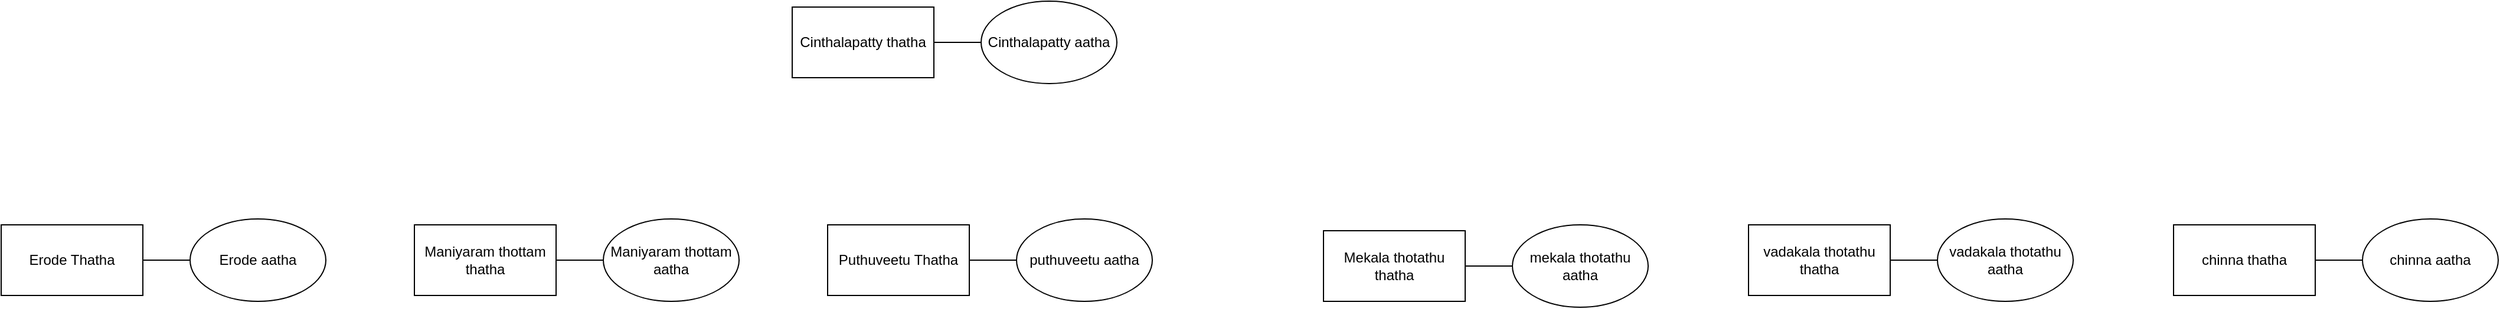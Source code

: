 <mxfile version="24.6.5" type="device" pages="7">
  <diagram name="FamilyStructure" id="TJcqO_YrbzQMkcUQ-Eyf">
    <mxGraphModel dx="2759" dy="1013" grid="1" gridSize="10" guides="1" tooltips="1" connect="1" arrows="1" fold="1" page="1" pageScale="1" pageWidth="850" pageHeight="1100" math="0" shadow="0">
      <root>
        <mxCell id="0" />
        <mxCell id="1" parent="0" />
        <mxCell id="81Wqd9WhPyrRpSB4N27E-1" value="Cinthalapatty thatha" style="rounded=0;whiteSpace=wrap;html=1;strokeColor=default;" parent="1" vertex="1">
          <mxGeometry x="270" y="100" width="120" height="60" as="geometry" />
        </mxCell>
        <mxCell id="81Wqd9WhPyrRpSB4N27E-3" value="Cinthalapatty aatha" style="ellipse;whiteSpace=wrap;html=1;" parent="1" vertex="1">
          <mxGeometry x="430" y="95" width="115" height="70" as="geometry" />
        </mxCell>
        <mxCell id="81Wqd9WhPyrRpSB4N27E-7" value="" style="endArrow=none;html=1;rounded=0;exitX=1;exitY=0.5;exitDx=0;exitDy=0;entryX=0;entryY=0.5;entryDx=0;entryDy=0;" parent="1" source="81Wqd9WhPyrRpSB4N27E-1" target="81Wqd9WhPyrRpSB4N27E-3" edge="1">
          <mxGeometry width="50" height="50" relative="1" as="geometry">
            <mxPoint x="410" y="310" as="sourcePoint" />
            <mxPoint x="460" y="260" as="targetPoint" />
          </mxGeometry>
        </mxCell>
        <mxCell id="81Wqd9WhPyrRpSB4N27E-8" value="Erode Thatha" style="rounded=0;whiteSpace=wrap;html=1;strokeColor=default;" parent="1" vertex="1">
          <mxGeometry x="-400" y="285" width="120" height="60" as="geometry" />
        </mxCell>
        <mxCell id="81Wqd9WhPyrRpSB4N27E-9" value="Erode aatha" style="ellipse;whiteSpace=wrap;html=1;" parent="1" vertex="1">
          <mxGeometry x="-240" y="280" width="115" height="70" as="geometry" />
        </mxCell>
        <mxCell id="81Wqd9WhPyrRpSB4N27E-10" value="" style="endArrow=none;html=1;rounded=0;exitX=1;exitY=0.5;exitDx=0;exitDy=0;entryX=0;entryY=0.5;entryDx=0;entryDy=0;" parent="1" source="81Wqd9WhPyrRpSB4N27E-8" target="81Wqd9WhPyrRpSB4N27E-9" edge="1">
          <mxGeometry width="50" height="50" relative="1" as="geometry">
            <mxPoint x="-260" y="495" as="sourcePoint" />
            <mxPoint x="-210" y="445" as="targetPoint" />
          </mxGeometry>
        </mxCell>
        <mxCell id="81Wqd9WhPyrRpSB4N27E-26" value="Maniyaram thottam thatha" style="rounded=0;whiteSpace=wrap;html=1;strokeColor=default;" parent="1" vertex="1">
          <mxGeometry x="-50" y="285" width="120" height="60" as="geometry" />
        </mxCell>
        <mxCell id="81Wqd9WhPyrRpSB4N27E-27" value="Maniyaram thottam aatha" style="ellipse;whiteSpace=wrap;html=1;" parent="1" vertex="1">
          <mxGeometry x="110" y="280" width="115" height="70" as="geometry" />
        </mxCell>
        <mxCell id="81Wqd9WhPyrRpSB4N27E-28" value="" style="endArrow=none;html=1;rounded=0;exitX=1;exitY=0.5;exitDx=0;exitDy=0;entryX=0;entryY=0.5;entryDx=0;entryDy=0;" parent="1" source="81Wqd9WhPyrRpSB4N27E-26" target="81Wqd9WhPyrRpSB4N27E-27" edge="1">
          <mxGeometry width="50" height="50" relative="1" as="geometry">
            <mxPoint x="90" y="495" as="sourcePoint" />
            <mxPoint x="140" y="445" as="targetPoint" />
          </mxGeometry>
        </mxCell>
        <mxCell id="81Wqd9WhPyrRpSB4N27E-29" value="Puthuveetu Thatha" style="rounded=0;whiteSpace=wrap;html=1;strokeColor=default;" parent="1" vertex="1">
          <mxGeometry x="300" y="285" width="120" height="60" as="geometry" />
        </mxCell>
        <mxCell id="81Wqd9WhPyrRpSB4N27E-30" value="puthuveetu aatha" style="ellipse;whiteSpace=wrap;html=1;" parent="1" vertex="1">
          <mxGeometry x="460" y="280" width="115" height="70" as="geometry" />
        </mxCell>
        <mxCell id="81Wqd9WhPyrRpSB4N27E-31" value="" style="endArrow=none;html=1;rounded=0;exitX=1;exitY=0.5;exitDx=0;exitDy=0;entryX=0;entryY=0.5;entryDx=0;entryDy=0;" parent="1" source="81Wqd9WhPyrRpSB4N27E-29" target="81Wqd9WhPyrRpSB4N27E-30" edge="1">
          <mxGeometry width="50" height="50" relative="1" as="geometry">
            <mxPoint x="440" y="495" as="sourcePoint" />
            <mxPoint x="490" y="445" as="targetPoint" />
          </mxGeometry>
        </mxCell>
        <mxCell id="81Wqd9WhPyrRpSB4N27E-35" value="Mekala thotathu thatha" style="rounded=0;whiteSpace=wrap;html=1;strokeColor=default;" parent="1" vertex="1">
          <mxGeometry x="720" y="290" width="120" height="60" as="geometry" />
        </mxCell>
        <mxCell id="81Wqd9WhPyrRpSB4N27E-36" value="mekala thotathu aatha" style="ellipse;whiteSpace=wrap;html=1;" parent="1" vertex="1">
          <mxGeometry x="880" y="285" width="115" height="70" as="geometry" />
        </mxCell>
        <mxCell id="81Wqd9WhPyrRpSB4N27E-37" value="" style="endArrow=none;html=1;rounded=0;exitX=1;exitY=0.5;exitDx=0;exitDy=0;entryX=0;entryY=0.5;entryDx=0;entryDy=0;" parent="1" source="81Wqd9WhPyrRpSB4N27E-35" target="81Wqd9WhPyrRpSB4N27E-36" edge="1">
          <mxGeometry width="50" height="50" relative="1" as="geometry">
            <mxPoint x="860" y="500" as="sourcePoint" />
            <mxPoint x="910" y="450" as="targetPoint" />
          </mxGeometry>
        </mxCell>
        <mxCell id="81Wqd9WhPyrRpSB4N27E-41" value="vadakala thotathu thatha" style="rounded=0;whiteSpace=wrap;html=1;strokeColor=default;" parent="1" vertex="1">
          <mxGeometry x="1080" y="285" width="120" height="60" as="geometry" />
        </mxCell>
        <mxCell id="81Wqd9WhPyrRpSB4N27E-42" value="vadakala thotathu aatha" style="ellipse;whiteSpace=wrap;html=1;" parent="1" vertex="1">
          <mxGeometry x="1240" y="280" width="115" height="70" as="geometry" />
        </mxCell>
        <mxCell id="81Wqd9WhPyrRpSB4N27E-43" value="" style="endArrow=none;html=1;rounded=0;exitX=1;exitY=0.5;exitDx=0;exitDy=0;entryX=0;entryY=0.5;entryDx=0;entryDy=0;" parent="1" source="81Wqd9WhPyrRpSB4N27E-41" target="81Wqd9WhPyrRpSB4N27E-42" edge="1">
          <mxGeometry width="50" height="50" relative="1" as="geometry">
            <mxPoint x="1220" y="495" as="sourcePoint" />
            <mxPoint x="1270" y="445" as="targetPoint" />
          </mxGeometry>
        </mxCell>
        <mxCell id="81Wqd9WhPyrRpSB4N27E-44" value="chinna thatha" style="rounded=0;whiteSpace=wrap;html=1;strokeColor=default;" parent="1" vertex="1">
          <mxGeometry x="1440" y="285" width="120" height="60" as="geometry" />
        </mxCell>
        <mxCell id="81Wqd9WhPyrRpSB4N27E-45" value="chinna aatha" style="ellipse;whiteSpace=wrap;html=1;" parent="1" vertex="1">
          <mxGeometry x="1600" y="280" width="115" height="70" as="geometry" />
        </mxCell>
        <mxCell id="81Wqd9WhPyrRpSB4N27E-46" value="" style="endArrow=none;html=1;rounded=0;exitX=1;exitY=0.5;exitDx=0;exitDy=0;entryX=0;entryY=0.5;entryDx=0;entryDy=0;" parent="1" source="81Wqd9WhPyrRpSB4N27E-44" target="81Wqd9WhPyrRpSB4N27E-45" edge="1">
          <mxGeometry width="50" height="50" relative="1" as="geometry">
            <mxPoint x="1580" y="495" as="sourcePoint" />
            <mxPoint x="1630" y="445" as="targetPoint" />
          </mxGeometry>
        </mxCell>
      </root>
    </mxGraphModel>
  </diagram>
  <diagram id="dW8kS0qYmkoSBlfsNL4W" name="Erode thatha">
    <mxGraphModel dx="5900" dy="2228" grid="1" gridSize="10" guides="1" tooltips="1" connect="1" arrows="1" fold="1" page="1" pageScale="1" pageWidth="850" pageHeight="1100" math="0" shadow="0">
      <root>
        <mxCell id="0" />
        <mxCell id="1" parent="0" />
        <mxCell id="mq-QXFXsVgbL6Cf_iuzs-1" value="Kuppusamy" style="rounded=0;whiteSpace=wrap;html=1;" vertex="1" parent="1">
          <mxGeometry x="360" y="260" width="120" height="60" as="geometry" />
        </mxCell>
        <mxCell id="mq-QXFXsVgbL6Cf_iuzs-2" value="Erode aatha" style="ellipse;whiteSpace=wrap;html=1;" vertex="1" parent="1">
          <mxGeometry x="540" y="260" width="120" height="60" as="geometry" />
        </mxCell>
        <mxCell id="mq-QXFXsVgbL6Cf_iuzs-3" value="" style="endArrow=none;html=1;rounded=0;exitX=0;exitY=0.5;exitDx=0;exitDy=0;entryX=1;entryY=0.5;entryDx=0;entryDy=0;" edge="1" parent="1" source="mq-QXFXsVgbL6Cf_iuzs-2" target="mq-QXFXsVgbL6Cf_iuzs-1">
          <mxGeometry width="50" height="50" relative="1" as="geometry">
            <mxPoint x="400" y="320" as="sourcePoint" />
            <mxPoint x="450" y="270" as="targetPoint" />
          </mxGeometry>
        </mxCell>
        <mxCell id="mq-QXFXsVgbL6Cf_iuzs-4" value="" style="endArrow=none;html=1;rounded=0;" edge="1" parent="1">
          <mxGeometry width="50" height="50" relative="1" as="geometry">
            <mxPoint x="509" y="350" as="sourcePoint" />
            <mxPoint x="509" y="290" as="targetPoint" />
          </mxGeometry>
        </mxCell>
        <mxCell id="mq-QXFXsVgbL6Cf_iuzs-5" value="" style="endArrow=none;html=1;rounded=0;" edge="1" parent="1">
          <mxGeometry width="50" height="50" relative="1" as="geometry">
            <mxPoint x="-750" y="350" as="sourcePoint" />
            <mxPoint x="1860" y="350" as="targetPoint" />
          </mxGeometry>
        </mxCell>
        <mxCell id="mq-QXFXsVgbL6Cf_iuzs-6" value="" style="endArrow=classic;html=1;rounded=0;" edge="1" parent="1">
          <mxGeometry width="50" height="50" relative="1" as="geometry">
            <mxPoint x="135" y="349" as="sourcePoint" />
            <mxPoint x="135" y="409" as="targetPoint" />
          </mxGeometry>
        </mxCell>
        <mxCell id="mq-QXFXsVgbL6Cf_iuzs-7" value="Erode Thatha" style="text;html=1;align=center;verticalAlign=middle;whiteSpace=wrap;rounded=0;" vertex="1" parent="1">
          <mxGeometry x="389" y="230" width="60" height="30" as="geometry" />
        </mxCell>
        <mxCell id="mq-QXFXsVgbL6Cf_iuzs-8" value="Kuppusamy" style="rounded=0;whiteSpace=wrap;html=1;" vertex="1" parent="1">
          <mxGeometry x="659" y="410" width="120" height="60" as="geometry" />
        </mxCell>
        <mxCell id="mq-QXFXsVgbL6Cf_iuzs-9" value="Muthulakshmi" style="ellipse;whiteSpace=wrap;html=1;" vertex="1" parent="1">
          <mxGeometry x="824" y="410" width="120" height="60" as="geometry" />
        </mxCell>
        <mxCell id="mq-QXFXsVgbL6Cf_iuzs-10" value="" style="endArrow=none;html=1;rounded=0;exitX=1;exitY=0.5;exitDx=0;exitDy=0;" edge="1" parent="1" source="mq-QXFXsVgbL6Cf_iuzs-8">
          <mxGeometry width="50" height="50" relative="1" as="geometry">
            <mxPoint x="1064" y="490" as="sourcePoint" />
            <mxPoint x="824" y="440" as="targetPoint" />
          </mxGeometry>
        </mxCell>
        <mxCell id="xFUgD21_2fmYF9zTELF0-1" value="" style="endArrow=classic;html=1;rounded=0;" edge="1" parent="1">
          <mxGeometry width="50" height="50" relative="1" as="geometry">
            <mxPoint x="-750" y="350" as="sourcePoint" />
            <mxPoint x="-750" y="410" as="targetPoint" />
          </mxGeometry>
        </mxCell>
        <mxCell id="xFUgD21_2fmYF9zTELF0-2" value="athai 1" style="ellipse;whiteSpace=wrap;html=1;" vertex="1" parent="1">
          <mxGeometry x="-810" y="410" width="120" height="60" as="geometry" />
        </mxCell>
        <mxCell id="xFUgD21_2fmYF9zTELF0-3" value="" style="endArrow=none;html=1;rounded=0;entryX=0;entryY=0.5;entryDx=0;entryDy=0;" edge="1" parent="1" target="xFUgD21_2fmYF9zTELF0-2">
          <mxGeometry width="50" height="50" relative="1" as="geometry">
            <mxPoint x="-860" y="440" as="sourcePoint" />
            <mxPoint x="-580" y="440" as="targetPoint" />
          </mxGeometry>
        </mxCell>
        <mxCell id="xFUgD21_2fmYF9zTELF0-4" value="husband" style="rounded=0;whiteSpace=wrap;html=1;" vertex="1" parent="1">
          <mxGeometry x="-980" y="410" width="120" height="60" as="geometry" />
        </mxCell>
        <mxCell id="xFUgD21_2fmYF9zTELF0-5" value="" style="endArrow=none;html=1;rounded=0;" edge="1" parent="1">
          <mxGeometry width="50" height="50" relative="1" as="geometry">
            <mxPoint x="-835" y="440" as="sourcePoint" />
            <mxPoint x="-835" y="510" as="targetPoint" />
          </mxGeometry>
        </mxCell>
        <mxCell id="xFUgD21_2fmYF9zTELF0-6" value="" style="endArrow=none;html=1;rounded=0;" edge="1" parent="1">
          <mxGeometry width="50" height="50" relative="1" as="geometry">
            <mxPoint x="-1020" y="510" as="sourcePoint" />
            <mxPoint x="-650" y="510" as="targetPoint" />
          </mxGeometry>
        </mxCell>
        <mxCell id="xFUgD21_2fmYF9zTELF0-7" value="Kumar" style="rounded=0;whiteSpace=wrap;html=1;" vertex="1" parent="1">
          <mxGeometry x="-1080" y="560" width="120" height="60" as="geometry" />
        </mxCell>
        <mxCell id="xFUgD21_2fmYF9zTELF0-8" value="" style="endArrow=classic;html=1;rounded=0;" edge="1" parent="1">
          <mxGeometry width="50" height="50" relative="1" as="geometry">
            <mxPoint x="-1020" y="510" as="sourcePoint" />
            <mxPoint x="-1020" y="560" as="targetPoint" />
          </mxGeometry>
        </mxCell>
        <mxCell id="xFUgD21_2fmYF9zTELF0-9" value="" style="endArrow=classic;html=1;rounded=0;" edge="1" parent="1">
          <mxGeometry width="50" height="50" relative="1" as="geometry">
            <mxPoint x="-650" y="510" as="sourcePoint" />
            <mxPoint x="-650" y="560" as="targetPoint" />
          </mxGeometry>
        </mxCell>
        <mxCell id="xFUgD21_2fmYF9zTELF0-10" value="Mani" style="rounded=0;whiteSpace=wrap;html=1;" vertex="1" parent="1">
          <mxGeometry x="-710" y="560" width="120" height="60" as="geometry" />
        </mxCell>
        <mxCell id="xFUgD21_2fmYF9zTELF0-11" value="" style="endArrow=none;html=1;rounded=0;exitX=1;exitY=0.5;exitDx=0;exitDy=0;" edge="1" parent="1" source="xFUgD21_2fmYF9zTELF0-7" target="xFUgD21_2fmYF9zTELF0-12">
          <mxGeometry width="50" height="50" relative="1" as="geometry">
            <mxPoint x="-630" y="490" as="sourcePoint" />
            <mxPoint x="-920" y="590" as="targetPoint" />
          </mxGeometry>
        </mxCell>
        <mxCell id="xFUgD21_2fmYF9zTELF0-12" value="akka" style="ellipse;whiteSpace=wrap;html=1;" vertex="1" parent="1">
          <mxGeometry x="-910" y="560" width="120" height="60" as="geometry" />
        </mxCell>
        <mxCell id="xFUgD21_2fmYF9zTELF0-15" value="" style="endArrow=none;html=1;rounded=0;exitX=1;exitY=0.5;exitDx=0;exitDy=0;" edge="1" parent="1" source="xFUgD21_2fmYF9zTELF0-10" target="xFUgD21_2fmYF9zTELF0-16">
          <mxGeometry width="50" height="50" relative="1" as="geometry">
            <mxPoint x="-630" y="490" as="sourcePoint" />
            <mxPoint x="-540" y="590" as="targetPoint" />
          </mxGeometry>
        </mxCell>
        <mxCell id="xFUgD21_2fmYF9zTELF0-16" value="akka" style="ellipse;whiteSpace=wrap;html=1;" vertex="1" parent="1">
          <mxGeometry x="-545" y="557.5" width="120" height="65" as="geometry" />
        </mxCell>
        <mxCell id="xFUgD21_2fmYF9zTELF0-17" value="" style="endArrow=classic;html=1;rounded=0;" edge="1" parent="1" target="xFUgD21_2fmYF9zTELF0-18">
          <mxGeometry width="50" height="50" relative="1" as="geometry">
            <mxPoint x="-938" y="589" as="sourcePoint" />
            <mxPoint x="-938" y="659" as="targetPoint" />
          </mxGeometry>
        </mxCell>
        <mxCell id="xFUgD21_2fmYF9zTELF0-18" value="Puppy" style="ellipse;whiteSpace=wrap;html=1;" vertex="1" parent="1">
          <mxGeometry x="-998" y="660" width="120" height="60" as="geometry" />
        </mxCell>
        <mxCell id="xFUgD21_2fmYF9zTELF0-19" value="" style="endArrow=none;html=1;rounded=0;" edge="1" parent="1">
          <mxGeometry width="50" height="50" relative="1" as="geometry">
            <mxPoint x="-998" y="689" as="sourcePoint" />
            <mxPoint x="-1078" y="689" as="targetPoint" />
          </mxGeometry>
        </mxCell>
        <mxCell id="xFUgD21_2fmYF9zTELF0-20" value="Puppy Husband" style="rounded=0;whiteSpace=wrap;html=1;" vertex="1" parent="1">
          <mxGeometry x="-1190" y="660" width="120" height="60" as="geometry" />
        </mxCell>
        <mxCell id="xFUgD21_2fmYF9zTELF0-21" value="" style="endArrow=classic;html=1;rounded=0;" edge="1" parent="1" target="xFUgD21_2fmYF9zTELF0-22">
          <mxGeometry width="50" height="50" relative="1" as="geometry">
            <mxPoint x="-568" y="589" as="sourcePoint" />
            <mxPoint x="-568" y="659" as="targetPoint" />
          </mxGeometry>
        </mxCell>
        <mxCell id="xFUgD21_2fmYF9zTELF0-22" value="Ponnu" style="ellipse;whiteSpace=wrap;html=1;" vertex="1" parent="1">
          <mxGeometry x="-628" y="650" width="120" height="60" as="geometry" />
        </mxCell>
        <mxCell id="xFUgD21_2fmYF9zTELF0-24" value="athai 2" style="ellipse;whiteSpace=wrap;html=1;" vertex="1" parent="1">
          <mxGeometry x="76" y="410" width="120" height="60" as="geometry" />
        </mxCell>
        <mxCell id="xFUgD21_2fmYF9zTELF0-25" value="" style="endArrow=none;html=1;rounded=0;entryX=0;entryY=0.5;entryDx=0;entryDy=0;" edge="1" parent="1" target="xFUgD21_2fmYF9zTELF0-24">
          <mxGeometry width="50" height="50" relative="1" as="geometry">
            <mxPoint x="26" y="440" as="sourcePoint" />
            <mxPoint x="306" y="440" as="targetPoint" />
          </mxGeometry>
        </mxCell>
        <mxCell id="xFUgD21_2fmYF9zTELF0-26" value="husband" style="rounded=0;whiteSpace=wrap;html=1;" vertex="1" parent="1">
          <mxGeometry x="-94" y="410" width="120" height="60" as="geometry" />
        </mxCell>
        <mxCell id="xFUgD21_2fmYF9zTELF0-27" value="" style="endArrow=none;html=1;rounded=0;" edge="1" parent="1">
          <mxGeometry width="50" height="50" relative="1" as="geometry">
            <mxPoint x="51" y="440" as="sourcePoint" />
            <mxPoint x="51" y="500" as="targetPoint" />
          </mxGeometry>
        </mxCell>
        <mxCell id="xFUgD21_2fmYF9zTELF0-28" value="" style="endArrow=none;html=1;rounded=0;" edge="1" parent="1">
          <mxGeometry width="50" height="50" relative="1" as="geometry">
            <mxPoint x="240" y="500" as="sourcePoint" />
            <mxPoint x="-150" y="500" as="targetPoint" />
          </mxGeometry>
        </mxCell>
        <mxCell id="xFUgD21_2fmYF9zTELF0-29" value="" style="endArrow=classic;html=1;rounded=0;" edge="1" parent="1">
          <mxGeometry width="50" height="50" relative="1" as="geometry">
            <mxPoint x="-150" y="499" as="sourcePoint" />
            <mxPoint x="-150" y="540" as="targetPoint" />
          </mxGeometry>
        </mxCell>
        <mxCell id="xFUgD21_2fmYF9zTELF0-30" value="" style="endArrow=classic;html=1;rounded=0;" edge="1" parent="1">
          <mxGeometry width="50" height="50" relative="1" as="geometry">
            <mxPoint x="240" y="500" as="sourcePoint" />
            <mxPoint x="240" y="540" as="targetPoint" />
          </mxGeometry>
        </mxCell>
        <mxCell id="xFUgD21_2fmYF9zTELF0-31" value="Jeeva" style="rounded=0;whiteSpace=wrap;html=1;" vertex="1" parent="1">
          <mxGeometry x="-210" y="540" width="120" height="60" as="geometry" />
        </mxCell>
        <mxCell id="xFUgD21_2fmYF9zTELF0-32" value="Giri" style="rounded=0;whiteSpace=wrap;html=1;" vertex="1" parent="1">
          <mxGeometry x="180" y="540" width="120" height="60" as="geometry" />
        </mxCell>
        <mxCell id="xFUgD21_2fmYF9zTELF0-33" value="" style="endArrow=none;html=1;rounded=0;exitX=1;exitY=0.5;exitDx=0;exitDy=0;" edge="1" parent="1" source="xFUgD21_2fmYF9zTELF0-31" target="xFUgD21_2fmYF9zTELF0-34">
          <mxGeometry width="50" height="50" relative="1" as="geometry">
            <mxPoint x="-200" y="490" as="sourcePoint" />
            <mxPoint x="-50" y="570" as="targetPoint" />
          </mxGeometry>
        </mxCell>
        <mxCell id="xFUgD21_2fmYF9zTELF0-34" value="wife" style="ellipse;whiteSpace=wrap;html=1;" vertex="1" parent="1">
          <mxGeometry x="-44" y="540" width="120" height="60" as="geometry" />
        </mxCell>
        <mxCell id="xFUgD21_2fmYF9zTELF0-35" value="wife" style="ellipse;whiteSpace=wrap;html=1;" vertex="1" parent="1">
          <mxGeometry x="350" y="540" width="120" height="60" as="geometry" />
        </mxCell>
        <mxCell id="xFUgD21_2fmYF9zTELF0-36" value="" style="endArrow=none;html=1;rounded=0;exitX=0;exitY=0.5;exitDx=0;exitDy=0;" edge="1" parent="1" source="xFUgD21_2fmYF9zTELF0-35" target="xFUgD21_2fmYF9zTELF0-32">
          <mxGeometry width="50" height="50" relative="1" as="geometry">
            <mxPoint x="80" y="490" as="sourcePoint" />
            <mxPoint x="130" y="440" as="targetPoint" />
          </mxGeometry>
        </mxCell>
        <mxCell id="xFUgD21_2fmYF9zTELF0-37" value="" style="endArrow=none;html=1;rounded=0;" edge="1" parent="1">
          <mxGeometry width="50" height="50" relative="1" as="geometry">
            <mxPoint x="-67" y="630" as="sourcePoint" />
            <mxPoint x="-67" y="570" as="targetPoint" />
          </mxGeometry>
        </mxCell>
        <mxCell id="xFUgD21_2fmYF9zTELF0-38" value="" style="endArrow=none;html=1;rounded=0;" edge="1" parent="1">
          <mxGeometry width="50" height="50" relative="1" as="geometry">
            <mxPoint x="-196" y="630" as="sourcePoint" />
            <mxPoint x="64" y="630" as="targetPoint" />
          </mxGeometry>
        </mxCell>
        <mxCell id="xFUgD21_2fmYF9zTELF0-39" value="" style="endArrow=classic;html=1;rounded=0;" edge="1" parent="1">
          <mxGeometry width="50" height="50" relative="1" as="geometry">
            <mxPoint x="-196" y="630" as="sourcePoint" />
            <mxPoint x="-196" y="670" as="targetPoint" />
          </mxGeometry>
        </mxCell>
        <mxCell id="xFUgD21_2fmYF9zTELF0-40" value="" style="endArrow=classic;html=1;rounded=0;" edge="1" parent="1">
          <mxGeometry width="50" height="50" relative="1" as="geometry">
            <mxPoint x="63" y="630" as="sourcePoint" />
            <mxPoint x="63" y="670" as="targetPoint" />
          </mxGeometry>
        </mxCell>
        <mxCell id="xFUgD21_2fmYF9zTELF0-41" value="D1" style="ellipse;whiteSpace=wrap;html=1;" vertex="1" parent="1">
          <mxGeometry x="-255" y="670" width="120" height="60" as="geometry" />
        </mxCell>
        <mxCell id="xFUgD21_2fmYF9zTELF0-42" value="D2" style="ellipse;whiteSpace=wrap;html=1;" vertex="1" parent="1">
          <mxGeometry x="3" y="670" width="120" height="60" as="geometry" />
        </mxCell>
        <mxCell id="xFUgD21_2fmYF9zTELF0-43" value="" style="endArrow=none;html=1;rounded=0;" edge="1" parent="1">
          <mxGeometry width="50" height="50" relative="1" as="geometry">
            <mxPoint x="330" y="570" as="sourcePoint" />
            <mxPoint x="330" y="620" as="targetPoint" />
          </mxGeometry>
        </mxCell>
        <mxCell id="xFUgD21_2fmYF9zTELF0-44" value="" style="endArrow=none;html=1;rounded=0;" edge="1" parent="1">
          <mxGeometry width="50" height="50" relative="1" as="geometry">
            <mxPoint x="470" y="620" as="sourcePoint" />
            <mxPoint x="200" y="620" as="targetPoint" />
          </mxGeometry>
        </mxCell>
        <mxCell id="xFUgD21_2fmYF9zTELF0-45" value="" style="endArrow=classic;html=1;rounded=0;" edge="1" parent="1">
          <mxGeometry width="50" height="50" relative="1" as="geometry">
            <mxPoint x="200" y="620" as="sourcePoint" />
            <mxPoint x="200" y="670" as="targetPoint" />
          </mxGeometry>
        </mxCell>
        <mxCell id="xFUgD21_2fmYF9zTELF0-46" value="" style="endArrow=classic;html=1;rounded=0;" edge="1" parent="1">
          <mxGeometry width="50" height="50" relative="1" as="geometry">
            <mxPoint x="470" y="620" as="sourcePoint" />
            <mxPoint x="470" y="670" as="targetPoint" />
          </mxGeometry>
        </mxCell>
        <mxCell id="xFUgD21_2fmYF9zTELF0-48" value="S2" style="rounded=0;whiteSpace=wrap;html=1;" vertex="1" parent="1">
          <mxGeometry x="410" y="670" width="120" height="60" as="geometry" />
        </mxCell>
        <mxCell id="xFUgD21_2fmYF9zTELF0-49" value="" style="endArrow=classic;html=1;rounded=0;" edge="1" parent="1">
          <mxGeometry width="50" height="50" relative="1" as="geometry">
            <mxPoint x="717" y="350" as="sourcePoint" />
            <mxPoint x="718" y="410" as="targetPoint" />
          </mxGeometry>
        </mxCell>
        <mxCell id="xFUgD21_2fmYF9zTELF0-50" value="" style="endArrow=classic;html=1;rounded=0;" edge="1" parent="1" target="xFUgD21_2fmYF9zTELF0-51">
          <mxGeometry width="50" height="50" relative="1" as="geometry">
            <mxPoint x="804" y="440" as="sourcePoint" />
            <mxPoint x="804" y="500" as="targetPoint" />
          </mxGeometry>
        </mxCell>
        <mxCell id="xFUgD21_2fmYF9zTELF0-51" value="Selvakumar" style="rounded=0;whiteSpace=wrap;html=1;" vertex="1" parent="1">
          <mxGeometry x="744" y="500" width="120" height="60" as="geometry" />
        </mxCell>
        <mxCell id="xFUgD21_2fmYF9zTELF0-52" value="Bharani" style="ellipse;whiteSpace=wrap;html=1;" vertex="1" parent="1">
          <mxGeometry x="909" y="500" width="120" height="60" as="geometry" />
        </mxCell>
        <mxCell id="xFUgD21_2fmYF9zTELF0-53" value="" style="endArrow=none;html=1;rounded=0;entryX=0;entryY=0.5;entryDx=0;entryDy=0;exitX=1;exitY=0.5;exitDx=0;exitDy=0;" edge="1" parent="1" source="xFUgD21_2fmYF9zTELF0-51" target="xFUgD21_2fmYF9zTELF0-52">
          <mxGeometry width="50" height="50" relative="1" as="geometry">
            <mxPoint x="579" y="590" as="sourcePoint" />
            <mxPoint x="629" y="540" as="targetPoint" />
          </mxGeometry>
        </mxCell>
        <mxCell id="xFUgD21_2fmYF9zTELF0-54" value="" style="endArrow=classic;html=1;rounded=0;" edge="1" parent="1" target="xFUgD21_2fmYF9zTELF0-55">
          <mxGeometry width="50" height="50" relative="1" as="geometry">
            <mxPoint x="889" y="530" as="sourcePoint" />
            <mxPoint x="889" y="590" as="targetPoint" />
          </mxGeometry>
        </mxCell>
        <mxCell id="xFUgD21_2fmYF9zTELF0-55" value="Samar" style="rounded=0;whiteSpace=wrap;html=1;" vertex="1" parent="1">
          <mxGeometry x="829" y="590" width="120" height="60" as="geometry" />
        </mxCell>
        <mxCell id="xFUgD21_2fmYF9zTELF0-56" value="" style="endArrow=classic;html=1;rounded=0;" edge="1" parent="1">
          <mxGeometry width="50" height="50" relative="1" as="geometry">
            <mxPoint x="1495" y="350" as="sourcePoint" />
            <mxPoint x="1495" y="410" as="targetPoint" />
          </mxGeometry>
        </mxCell>
        <mxCell id="xFUgD21_2fmYF9zTELF0-57" value="Athai" style="ellipse;whiteSpace=wrap;html=1;" vertex="1" parent="1">
          <mxGeometry x="1437" y="410" width="120" height="60" as="geometry" />
        </mxCell>
        <mxCell id="xFUgD21_2fmYF9zTELF0-58" value="Anthiyur mama" style="rounded=0;whiteSpace=wrap;html=1;" vertex="1" parent="1">
          <mxGeometry x="1275" y="410" width="120" height="60" as="geometry" />
        </mxCell>
        <mxCell id="xFUgD21_2fmYF9zTELF0-59" value="" style="endArrow=none;html=1;rounded=0;exitX=1;exitY=0.5;exitDx=0;exitDy=0;entryX=0;entryY=0.5;entryDx=0;entryDy=0;" edge="1" parent="1" source="xFUgD21_2fmYF9zTELF0-58" target="xFUgD21_2fmYF9zTELF0-57">
          <mxGeometry width="50" height="50" relative="1" as="geometry">
            <mxPoint x="1360" y="590" as="sourcePoint" />
            <mxPoint x="1410" y="540" as="targetPoint" />
          </mxGeometry>
        </mxCell>
        <mxCell id="xFUgD21_2fmYF9zTELF0-60" value="" style="endArrow=classic;html=1;rounded=0;" edge="1" parent="1">
          <mxGeometry width="50" height="50" relative="1" as="geometry">
            <mxPoint x="1418" y="440" as="sourcePoint" />
            <mxPoint x="1418" y="510" as="targetPoint" />
          </mxGeometry>
        </mxCell>
        <mxCell id="xFUgD21_2fmYF9zTELF0-62" value="Manju" style="ellipse;whiteSpace=wrap;html=1;" vertex="1" parent="1">
          <mxGeometry x="1360" y="510" width="120" height="60" as="geometry" />
        </mxCell>
        <mxCell id="xFUgD21_2fmYF9zTELF0-63" value="Manju Husband" style="rounded=0;whiteSpace=wrap;html=1;" vertex="1" parent="1">
          <mxGeometry x="1210" y="510" width="120" height="60" as="geometry" />
        </mxCell>
        <mxCell id="xFUgD21_2fmYF9zTELF0-64" value="" style="endArrow=none;html=1;rounded=0;exitX=1;exitY=0.5;exitDx=0;exitDy=0;" edge="1" parent="1" source="xFUgD21_2fmYF9zTELF0-63">
          <mxGeometry width="50" height="50" relative="1" as="geometry">
            <mxPoint x="1360" y="590" as="sourcePoint" />
            <mxPoint x="1360" y="540" as="targetPoint" />
          </mxGeometry>
        </mxCell>
        <mxCell id="xFUgD21_2fmYF9zTELF0-65" value="" style="endArrow=none;html=1;rounded=0;" edge="1" parent="1">
          <mxGeometry width="50" height="50" relative="1" as="geometry">
            <mxPoint x="1345" y="589" as="sourcePoint" />
            <mxPoint x="1345" y="539" as="targetPoint" />
          </mxGeometry>
        </mxCell>
        <mxCell id="xFUgD21_2fmYF9zTELF0-66" value="" style="endArrow=none;html=1;rounded=0;" edge="1" parent="1">
          <mxGeometry width="50" height="50" relative="1" as="geometry">
            <mxPoint x="1250" y="590" as="sourcePoint" />
            <mxPoint x="1440" y="590" as="targetPoint" />
          </mxGeometry>
        </mxCell>
        <mxCell id="xFUgD21_2fmYF9zTELF0-67" value="" style="endArrow=classic;html=1;rounded=0;" edge="1" parent="1">
          <mxGeometry width="50" height="50" relative="1" as="geometry">
            <mxPoint x="1250" y="590" as="sourcePoint" />
            <mxPoint x="1250" y="640" as="targetPoint" />
          </mxGeometry>
        </mxCell>
        <mxCell id="xFUgD21_2fmYF9zTELF0-68" value="" style="endArrow=classic;html=1;rounded=0;" edge="1" parent="1">
          <mxGeometry width="50" height="50" relative="1" as="geometry">
            <mxPoint x="1440" y="590" as="sourcePoint" />
            <mxPoint x="1440" y="640" as="targetPoint" />
          </mxGeometry>
        </mxCell>
        <mxCell id="xFUgD21_2fmYF9zTELF0-70" value="S1" style="rounded=0;whiteSpace=wrap;html=1;" vertex="1" parent="1">
          <mxGeometry x="140" y="670" width="120" height="60" as="geometry" />
        </mxCell>
        <mxCell id="xFUgD21_2fmYF9zTELF0-71" value="S1" style="rounded=0;whiteSpace=wrap;html=1;" vertex="1" parent="1">
          <mxGeometry x="1190" y="640" width="120" height="60" as="geometry" />
        </mxCell>
        <mxCell id="xFUgD21_2fmYF9zTELF0-72" value="S2" style="rounded=0;whiteSpace=wrap;html=1;" vertex="1" parent="1">
          <mxGeometry x="1380" y="640" width="120" height="60" as="geometry" />
        </mxCell>
        <mxCell id="xFUgD21_2fmYF9zTELF0-73" value="" style="endArrow=classic;html=1;rounded=0;" edge="1" parent="1">
          <mxGeometry width="50" height="50" relative="1" as="geometry">
            <mxPoint x="1860" y="350" as="sourcePoint" />
            <mxPoint x="1860" y="410" as="targetPoint" />
          </mxGeometry>
        </mxCell>
        <mxCell id="xFUgD21_2fmYF9zTELF0-74" value="Peripa" style="rounded=0;whiteSpace=wrap;html=1;" vertex="1" parent="1">
          <mxGeometry x="1800" y="410" width="120" height="60" as="geometry" />
        </mxCell>
        <mxCell id="xFUgD21_2fmYF9zTELF0-75" value="Perima" style="ellipse;whiteSpace=wrap;html=1;" vertex="1" parent="1">
          <mxGeometry x="1970" y="410" width="120" height="60" as="geometry" />
        </mxCell>
        <mxCell id="xFUgD21_2fmYF9zTELF0-76" value="" style="endArrow=none;html=1;rounded=0;exitX=0;exitY=0.5;exitDx=0;exitDy=0;entryX=1;entryY=0.5;entryDx=0;entryDy=0;" edge="1" parent="1" source="xFUgD21_2fmYF9zTELF0-75" target="xFUgD21_2fmYF9zTELF0-74">
          <mxGeometry width="50" height="50" relative="1" as="geometry">
            <mxPoint x="1490" y="590" as="sourcePoint" />
            <mxPoint x="1540" y="540" as="targetPoint" />
          </mxGeometry>
        </mxCell>
        <mxCell id="xFUgD21_2fmYF9zTELF0-77" value="" style="endArrow=classic;html=1;rounded=0;" edge="1" parent="1">
          <mxGeometry width="50" height="50" relative="1" as="geometry">
            <mxPoint x="1944" y="439" as="sourcePoint" />
            <mxPoint x="1944" y="509" as="targetPoint" />
          </mxGeometry>
        </mxCell>
        <mxCell id="xFUgD21_2fmYF9zTELF0-78" value="Ganapathy" style="rounded=0;whiteSpace=wrap;html=1;" vertex="1" parent="1">
          <mxGeometry x="1884" y="510" width="120" height="60" as="geometry" />
        </mxCell>
      </root>
    </mxGraphModel>
  </diagram>
  <diagram id="xxBJ-L2XfQx84YafR2hg" name="maniyaran thottam">
    <mxGraphModel dx="2950" dy="1114" grid="1" gridSize="10" guides="1" tooltips="1" connect="1" arrows="1" fold="1" page="1" pageScale="1" pageWidth="850" pageHeight="1100" math="0" shadow="0">
      <root>
        <mxCell id="0" />
        <mxCell id="1" parent="0" />
        <mxCell id="vpPiK3qxrBcelJ8cJoc4-1" value="Sellapan" style="rounded=0;whiteSpace=wrap;html=1;" parent="1" vertex="1">
          <mxGeometry x="881" y="124" width="120" height="60" as="geometry" />
        </mxCell>
        <mxCell id="vpPiK3qxrBcelJ8cJoc4-2" value="Maniyaran Thottam" style="text;html=1;align=center;verticalAlign=middle;whiteSpace=wrap;rounded=0;" parent="1" vertex="1">
          <mxGeometry x="911" y="94" width="60" height="30" as="geometry" />
        </mxCell>
        <mxCell id="vpPiK3qxrBcelJ8cJoc4-3" value="aatha" style="ellipse;whiteSpace=wrap;html=1;" parent="1" vertex="1">
          <mxGeometry x="1061" y="124" width="120" height="60" as="geometry" />
        </mxCell>
        <mxCell id="vpPiK3qxrBcelJ8cJoc4-4" value="" style="endArrow=none;html=1;rounded=0;exitX=1;exitY=0.5;exitDx=0;exitDy=0;entryX=0;entryY=0.5;entryDx=0;entryDy=0;" parent="1" source="vpPiK3qxrBcelJ8cJoc4-1" target="vpPiK3qxrBcelJ8cJoc4-3" edge="1">
          <mxGeometry width="50" height="50" relative="1" as="geometry">
            <mxPoint x="991" y="324" as="sourcePoint" />
            <mxPoint x="1041" y="274" as="targetPoint" />
          </mxGeometry>
        </mxCell>
        <mxCell id="vpPiK3qxrBcelJ8cJoc4-5" value="" style="endArrow=none;html=1;rounded=0;" parent="1" edge="1">
          <mxGeometry width="50" height="50" relative="1" as="geometry">
            <mxPoint x="1030" y="225" as="sourcePoint" />
            <mxPoint x="1030" y="155" as="targetPoint" />
          </mxGeometry>
        </mxCell>
        <mxCell id="vpPiK3qxrBcelJ8cJoc4-6" value="" style="endArrow=none;html=1;rounded=0;" parent="1" edge="1">
          <mxGeometry width="50" height="50" relative="1" as="geometry">
            <mxPoint x="80" y="220" as="sourcePoint" />
            <mxPoint x="1680" y="230" as="targetPoint" />
          </mxGeometry>
        </mxCell>
        <mxCell id="vpPiK3qxrBcelJ8cJoc4-7" value="" style="endArrow=classic;html=1;rounded=0;" parent="1" target="vpPiK3qxrBcelJ8cJoc4-8" edge="1">
          <mxGeometry width="50" height="50" relative="1" as="geometry">
            <mxPoint x="80" y="220" as="sourcePoint" />
            <mxPoint x="90" y="270" as="targetPoint" />
          </mxGeometry>
        </mxCell>
        <mxCell id="vpPiK3qxrBcelJ8cJoc4-8" value="Kumarasamy" style="rounded=0;whiteSpace=wrap;html=1;" parent="1" vertex="1">
          <mxGeometry x="19" y="260" width="120" height="60" as="geometry" />
        </mxCell>
        <mxCell id="vpPiK3qxrBcelJ8cJoc4-9" value="" style="endArrow=none;html=1;rounded=0;exitX=1;exitY=0.5;exitDx=0;exitDy=0;" parent="1" source="vpPiK3qxrBcelJ8cJoc4-8" target="vpPiK3qxrBcelJ8cJoc4-10" edge="1">
          <mxGeometry width="50" height="50" relative="1" as="geometry">
            <mxPoint x="389" y="320" as="sourcePoint" />
            <mxPoint x="189" y="290" as="targetPoint" />
          </mxGeometry>
        </mxCell>
        <mxCell id="vpPiK3qxrBcelJ8cJoc4-10" value="Kumarasamy Wife" style="ellipse;whiteSpace=wrap;html=1;" parent="1" vertex="1">
          <mxGeometry x="189" y="257.5" width="120" height="65" as="geometry" />
        </mxCell>
        <mxCell id="vpPiK3qxrBcelJ8cJoc4-12" value="" style="endArrow=none;html=1;rounded=0;" parent="1" edge="1">
          <mxGeometry width="50" height="50" relative="1" as="geometry">
            <mxPoint x="164" y="290" as="sourcePoint" />
            <mxPoint x="164" y="360" as="targetPoint" />
          </mxGeometry>
        </mxCell>
        <mxCell id="vpPiK3qxrBcelJ8cJoc4-13" value="" style="endArrow=none;html=1;rounded=0;" parent="1" edge="1">
          <mxGeometry width="50" height="50" relative="1" as="geometry">
            <mxPoint x="19" y="360" as="sourcePoint" />
            <mxPoint x="419" y="360" as="targetPoint" />
          </mxGeometry>
        </mxCell>
        <mxCell id="vpPiK3qxrBcelJ8cJoc4-17" value="" style="endArrow=classic;html=1;rounded=0;" parent="1" edge="1">
          <mxGeometry width="50" height="50" relative="1" as="geometry">
            <mxPoint x="19" y="360" as="sourcePoint" />
            <mxPoint x="19" y="410" as="targetPoint" />
          </mxGeometry>
        </mxCell>
        <mxCell id="vpPiK3qxrBcelJ8cJoc4-18" value="Sivakumar" style="rounded=0;whiteSpace=wrap;html=1;" parent="1" vertex="1">
          <mxGeometry x="-41" y="410" width="120" height="60" as="geometry" />
        </mxCell>
        <mxCell id="vpPiK3qxrBcelJ8cJoc4-19" value="Senthil Kumar" style="rounded=0;whiteSpace=wrap;html=1;" parent="1" vertex="1">
          <mxGeometry x="189" y="410" width="120" height="60" as="geometry" />
        </mxCell>
        <mxCell id="vpPiK3qxrBcelJ8cJoc4-20" value="Selvi" style="ellipse;whiteSpace=wrap;html=1;" parent="1" vertex="1">
          <mxGeometry x="359" y="410" width="120" height="60" as="geometry" />
        </mxCell>
        <mxCell id="vpPiK3qxrBcelJ8cJoc4-21" value="" style="endArrow=none;html=1;rounded=0;exitX=1;exitY=0.5;exitDx=0;exitDy=0;entryX=0;entryY=0.5;entryDx=0;entryDy=0;" parent="1" source="vpPiK3qxrBcelJ8cJoc4-19" target="vpPiK3qxrBcelJ8cJoc4-20" edge="1">
          <mxGeometry width="50" height="50" relative="1" as="geometry">
            <mxPoint x="389" y="320" as="sourcePoint" />
            <mxPoint x="439" y="270" as="targetPoint" />
          </mxGeometry>
        </mxCell>
        <mxCell id="vpPiK3qxrBcelJ8cJoc4-22" value="" style="endArrow=classic;html=1;rounded=0;entryX=0.5;entryY=0;entryDx=0;entryDy=0;" parent="1" edge="1">
          <mxGeometry width="50" height="50" relative="1" as="geometry">
            <mxPoint x="419" y="360" as="sourcePoint" />
            <mxPoint x="419" y="410" as="targetPoint" />
          </mxGeometry>
        </mxCell>
        <mxCell id="vpPiK3qxrBcelJ8cJoc4-23" value="" style="endArrow=none;html=1;rounded=0;" parent="1" edge="1">
          <mxGeometry width="50" height="50" relative="1" as="geometry">
            <mxPoint x="339" y="510" as="sourcePoint" />
            <mxPoint x="339" y="440" as="targetPoint" />
          </mxGeometry>
        </mxCell>
        <mxCell id="vpPiK3qxrBcelJ8cJoc4-24" value="" style="endArrow=none;html=1;rounded=0;" parent="1" edge="1">
          <mxGeometry width="50" height="50" relative="1" as="geometry">
            <mxPoint x="245" y="510" as="sourcePoint" />
            <mxPoint x="435" y="510" as="targetPoint" />
          </mxGeometry>
        </mxCell>
        <mxCell id="vpPiK3qxrBcelJ8cJoc4-25" value="" style="endArrow=classic;html=1;rounded=0;" parent="1" edge="1">
          <mxGeometry width="50" height="50" relative="1" as="geometry">
            <mxPoint x="245" y="510" as="sourcePoint" />
            <mxPoint x="245" y="550" as="targetPoint" />
          </mxGeometry>
        </mxCell>
        <mxCell id="vpPiK3qxrBcelJ8cJoc4-26" value="" style="endArrow=classic;html=1;rounded=0;" parent="1" edge="1">
          <mxGeometry width="50" height="50" relative="1" as="geometry">
            <mxPoint x="434" y="510" as="sourcePoint" />
            <mxPoint x="434" y="550" as="targetPoint" />
          </mxGeometry>
        </mxCell>
        <mxCell id="vpPiK3qxrBcelJ8cJoc4-27" value="Piyan 2" style="rounded=0;whiteSpace=wrap;html=1;" parent="1" vertex="1">
          <mxGeometry x="375" y="550" width="120" height="60" as="geometry" />
        </mxCell>
        <mxCell id="vpPiK3qxrBcelJ8cJoc4-28" value="Piyan 1" style="rounded=0;whiteSpace=wrap;html=1;" parent="1" vertex="1">
          <mxGeometry x="186" y="550" width="120" height="60" as="geometry" />
        </mxCell>
        <mxCell id="vpPiK3qxrBcelJ8cJoc4-29" value="Veeratha" style="ellipse;whiteSpace=wrap;html=1;" parent="1" vertex="1">
          <mxGeometry x="1010" y="275" width="120" height="70" as="geometry" />
        </mxCell>
        <mxCell id="vpPiK3qxrBcelJ8cJoc4-30" value="Thirukovilur" style="rounded=0;whiteSpace=wrap;html=1;" parent="1" vertex="1">
          <mxGeometry x="830" y="280" width="120" height="60" as="geometry" />
        </mxCell>
        <mxCell id="vpPiK3qxrBcelJ8cJoc4-31" value="" style="endArrow=none;html=1;rounded=0;exitX=1;exitY=0.5;exitDx=0;exitDy=0;entryX=0;entryY=0.5;entryDx=0;entryDy=0;" parent="1" source="vpPiK3qxrBcelJ8cJoc4-30" target="vpPiK3qxrBcelJ8cJoc4-29" edge="1">
          <mxGeometry width="50" height="50" relative="1" as="geometry">
            <mxPoint x="880" y="420" as="sourcePoint" />
            <mxPoint x="930" y="370" as="targetPoint" />
          </mxGeometry>
        </mxCell>
        <mxCell id="vpPiK3qxrBcelJ8cJoc4-32" value="" style="endArrow=classic;html=1;rounded=0;" parent="1" edge="1">
          <mxGeometry width="50" height="50" relative="1" as="geometry">
            <mxPoint x="1070" y="230" as="sourcePoint" />
            <mxPoint x="1070" y="275" as="targetPoint" />
          </mxGeometry>
        </mxCell>
        <mxCell id="vpPiK3qxrBcelJ8cJoc4-33" value="" style="endArrow=none;html=1;rounded=0;" parent="1" edge="1">
          <mxGeometry width="50" height="50" relative="1" as="geometry">
            <mxPoint x="980" y="370" as="sourcePoint" />
            <mxPoint x="980" y="310" as="targetPoint" />
          </mxGeometry>
        </mxCell>
        <mxCell id="vpPiK3qxrBcelJ8cJoc4-34" value="" style="endArrow=none;html=1;rounded=0;" parent="1" edge="1">
          <mxGeometry width="50" height="50" relative="1" as="geometry">
            <mxPoint x="850" y="370" as="sourcePoint" />
            <mxPoint x="1120" y="370" as="targetPoint" />
          </mxGeometry>
        </mxCell>
        <mxCell id="vpPiK3qxrBcelJ8cJoc4-35" value="" style="endArrow=classic;html=1;rounded=0;" parent="1" edge="1">
          <mxGeometry width="50" height="50" relative="1" as="geometry">
            <mxPoint x="852" y="370" as="sourcePoint" />
            <mxPoint x="852" y="420" as="targetPoint" />
          </mxGeometry>
        </mxCell>
        <mxCell id="vpPiK3qxrBcelJ8cJoc4-36" value="" style="endArrow=classic;html=1;rounded=0;" parent="1" edge="1">
          <mxGeometry width="50" height="50" relative="1" as="geometry">
            <mxPoint x="1120" y="370" as="sourcePoint" />
            <mxPoint x="1120" y="420" as="targetPoint" />
          </mxGeometry>
        </mxCell>
        <mxCell id="vpPiK3qxrBcelJ8cJoc4-37" value="Senthil" style="rounded=0;whiteSpace=wrap;html=1;" parent="1" vertex="1">
          <mxGeometry x="1060" y="420" width="120" height="60" as="geometry" />
        </mxCell>
        <mxCell id="vpPiK3qxrBcelJ8cJoc4-38" value="Ramya" style="ellipse;whiteSpace=wrap;html=1;" parent="1" vertex="1">
          <mxGeometry x="1230" y="420" width="120" height="60" as="geometry" />
        </mxCell>
        <mxCell id="vpPiK3qxrBcelJ8cJoc4-39" value="" style="endArrow=none;html=1;rounded=0;entryX=0;entryY=0.5;entryDx=0;entryDy=0;exitX=1;exitY=0.5;exitDx=0;exitDy=0;" parent="1" source="vpPiK3qxrBcelJ8cJoc4-37" target="vpPiK3qxrBcelJ8cJoc4-38" edge="1">
          <mxGeometry width="50" height="50" relative="1" as="geometry">
            <mxPoint x="1090" y="420" as="sourcePoint" />
            <mxPoint x="1140" y="370" as="targetPoint" />
          </mxGeometry>
        </mxCell>
        <mxCell id="vpPiK3qxrBcelJ8cJoc4-40" value="" style="endArrow=classic;html=1;rounded=0;" parent="1" target="vpPiK3qxrBcelJ8cJoc4-41" edge="1">
          <mxGeometry width="50" height="50" relative="1" as="geometry">
            <mxPoint x="1207" y="450" as="sourcePoint" />
            <mxPoint x="1207" y="520" as="targetPoint" />
          </mxGeometry>
        </mxCell>
        <mxCell id="vpPiK3qxrBcelJ8cJoc4-41" value="Piyan" style="rounded=0;whiteSpace=wrap;html=1;" parent="1" vertex="1">
          <mxGeometry x="1147" y="510" width="120" height="60" as="geometry" />
        </mxCell>
        <mxCell id="vpPiK3qxrBcelJ8cJoc4-42" value="Uma" style="ellipse;whiteSpace=wrap;html=1;" parent="1" vertex="1">
          <mxGeometry x="792" y="420" width="120" height="70" as="geometry" />
        </mxCell>
        <mxCell id="vpPiK3qxrBcelJ8cJoc4-43" value="Saravana Kumar" style="rounded=0;whiteSpace=wrap;html=1;" parent="1" vertex="1">
          <mxGeometry x="632" y="425" width="120" height="60" as="geometry" />
        </mxCell>
        <mxCell id="vpPiK3qxrBcelJ8cJoc4-44" value="" style="endArrow=none;html=1;rounded=0;exitX=1;exitY=0.5;exitDx=0;exitDy=0;entryX=0;entryY=0.5;entryDx=0;entryDy=0;" parent="1" source="vpPiK3qxrBcelJ8cJoc4-43" target="vpPiK3qxrBcelJ8cJoc4-42" edge="1">
          <mxGeometry width="50" height="50" relative="1" as="geometry">
            <mxPoint x="760" y="620" as="sourcePoint" />
            <mxPoint x="810" y="570" as="targetPoint" />
          </mxGeometry>
        </mxCell>
        <mxCell id="vpPiK3qxrBcelJ8cJoc4-46" value="" style="endArrow=classic;html=1;rounded=0;" parent="1" edge="1">
          <mxGeometry width="50" height="50" relative="1" as="geometry">
            <mxPoint x="772" y="455" as="sourcePoint" />
            <mxPoint x="772" y="525" as="targetPoint" />
          </mxGeometry>
        </mxCell>
        <mxCell id="vpPiK3qxrBcelJ8cJoc4-47" value="Udith" style="rounded=0;whiteSpace=wrap;html=1;" parent="1" vertex="1">
          <mxGeometry x="713" y="526" width="120" height="60" as="geometry" />
        </mxCell>
        <mxCell id="vpPiK3qxrBcelJ8cJoc4-49" value="" style="endArrow=classic;html=1;rounded=0;" parent="1" target="vpPiK3qxrBcelJ8cJoc4-50" edge="1">
          <mxGeometry width="50" height="50" relative="1" as="geometry">
            <mxPoint x="1680" y="230" as="sourcePoint" />
            <mxPoint x="1680" y="270" as="targetPoint" />
          </mxGeometry>
        </mxCell>
        <mxCell id="vpPiK3qxrBcelJ8cJoc4-50" value="Veera Rasu" style="rounded=0;whiteSpace=wrap;html=1;" parent="1" vertex="1">
          <mxGeometry x="1620" y="275" width="120" height="60" as="geometry" />
        </mxCell>
        <mxCell id="vpPiK3qxrBcelJ8cJoc4-51" value="Lakshmi" style="ellipse;whiteSpace=wrap;html=1;" parent="1" vertex="1">
          <mxGeometry x="1790" y="272.5" width="120" height="65" as="geometry" />
        </mxCell>
        <mxCell id="vpPiK3qxrBcelJ8cJoc4-52" value="" style="endArrow=none;html=1;rounded=0;exitX=0;exitY=0.5;exitDx=0;exitDy=0;entryX=1;entryY=0.5;entryDx=0;entryDy=0;" parent="1" source="vpPiK3qxrBcelJ8cJoc4-51" target="vpPiK3qxrBcelJ8cJoc4-50" edge="1">
          <mxGeometry width="50" height="50" relative="1" as="geometry">
            <mxPoint x="1390" y="520" as="sourcePoint" />
            <mxPoint x="1440" y="470" as="targetPoint" />
          </mxGeometry>
        </mxCell>
        <mxCell id="vpPiK3qxrBcelJ8cJoc4-53" value="" style="endArrow=none;html=1;rounded=0;" parent="1" edge="1">
          <mxGeometry width="50" height="50" relative="1" as="geometry">
            <mxPoint x="1767" y="375" as="sourcePoint" />
            <mxPoint x="1767" y="305" as="targetPoint" />
          </mxGeometry>
        </mxCell>
        <mxCell id="vpPiK3qxrBcelJ8cJoc4-54" value="" style="endArrow=none;html=1;rounded=0;" parent="1" edge="1">
          <mxGeometry width="50" height="50" relative="1" as="geometry">
            <mxPoint x="1680" y="376" as="sourcePoint" />
            <mxPoint x="1882" y="376" as="targetPoint" />
          </mxGeometry>
        </mxCell>
        <mxCell id="vpPiK3qxrBcelJ8cJoc4-55" value="" style="endArrow=classic;html=1;rounded=0;" parent="1" edge="1">
          <mxGeometry width="50" height="50" relative="1" as="geometry">
            <mxPoint x="1680" y="375" as="sourcePoint" />
            <mxPoint x="1680" y="415" as="targetPoint" />
          </mxGeometry>
        </mxCell>
        <mxCell id="vpPiK3qxrBcelJ8cJoc4-57" value="Siva Ranjani" style="ellipse;whiteSpace=wrap;html=1;" parent="1" vertex="1">
          <mxGeometry x="1621" y="416" width="120" height="60" as="geometry" />
        </mxCell>
        <mxCell id="vpPiK3qxrBcelJ8cJoc4-58" value="" style="endArrow=classic;html=1;rounded=0;" parent="1" target="vpPiK3qxrBcelJ8cJoc4-59" edge="1">
          <mxGeometry width="50" height="50" relative="1" as="geometry">
            <mxPoint x="1882" y="376" as="sourcePoint" />
            <mxPoint x="1882" y="416" as="targetPoint" />
          </mxGeometry>
        </mxCell>
        <mxCell id="vpPiK3qxrBcelJ8cJoc4-59" value="Karthi" style="rounded=0;whiteSpace=wrap;html=1;" parent="1" vertex="1">
          <mxGeometry x="1822" y="416" width="120" height="60" as="geometry" />
        </mxCell>
        <mxCell id="vpPiK3qxrBcelJ8cJoc4-60" value="Prabaharan" style="rounded=0;whiteSpace=wrap;html=1;" parent="1" vertex="1">
          <mxGeometry x="1460" y="416" width="120" height="60" as="geometry" />
        </mxCell>
        <mxCell id="vpPiK3qxrBcelJ8cJoc4-61" value="" style="endArrow=none;html=1;rounded=0;exitX=1;exitY=0.5;exitDx=0;exitDy=0;entryX=0;entryY=0.5;entryDx=0;entryDy=0;" parent="1" source="vpPiK3qxrBcelJ8cJoc4-60" target="vpPiK3qxrBcelJ8cJoc4-57" edge="1">
          <mxGeometry width="50" height="50" relative="1" as="geometry">
            <mxPoint x="1620" y="520" as="sourcePoint" />
            <mxPoint x="1670" y="470" as="targetPoint" />
          </mxGeometry>
        </mxCell>
        <mxCell id="vpPiK3qxrBcelJ8cJoc4-63" value="" style="endArrow=classic;html=1;rounded=0;" parent="1" edge="1">
          <mxGeometry width="50" height="50" relative="1" as="geometry">
            <mxPoint x="1600" y="446" as="sourcePoint" />
            <mxPoint x="1600" y="510" as="targetPoint" />
          </mxGeometry>
        </mxCell>
        <mxCell id="vpPiK3qxrBcelJ8cJoc4-65" value="Akshitha" style="ellipse;whiteSpace=wrap;html=1;" parent="1" vertex="1">
          <mxGeometry x="1540" y="510" width="120" height="60" as="geometry" />
        </mxCell>
      </root>
    </mxGraphModel>
  </diagram>
  <diagram id="KoxSaIQWJZ4945UT-B7j" name="puthuveedu">
    <mxGraphModel dx="2744" dy="1114" grid="1" gridSize="10" guides="1" tooltips="1" connect="1" arrows="1" fold="1" page="1" pageScale="1" pageWidth="850" pageHeight="1100" math="0" shadow="0">
      <root>
        <mxCell id="0" />
        <mxCell id="1" parent="0" />
        <mxCell id="XtRjt4zz3ca8qq1cEHKN-1" value="Palanisamy" style="rounded=0;whiteSpace=wrap;html=1;strokeColor=default;" vertex="1" parent="1">
          <mxGeometry x="599" y="280" width="120" height="60" as="geometry" />
        </mxCell>
        <mxCell id="XtRjt4zz3ca8qq1cEHKN-2" value="Valliammal" style="ellipse;whiteSpace=wrap;html=1;" vertex="1" parent="1">
          <mxGeometry x="759" y="275" width="115" height="70" as="geometry" />
        </mxCell>
        <mxCell id="XtRjt4zz3ca8qq1cEHKN-3" value="" style="endArrow=none;html=1;rounded=0;exitX=1;exitY=0.5;exitDx=0;exitDy=0;entryX=0;entryY=0.5;entryDx=0;entryDy=0;" edge="1" parent="1" source="XtRjt4zz3ca8qq1cEHKN-1" target="XtRjt4zz3ca8qq1cEHKN-2">
          <mxGeometry width="50" height="50" relative="1" as="geometry">
            <mxPoint x="739" y="490" as="sourcePoint" />
            <mxPoint x="789" y="440" as="targetPoint" />
          </mxGeometry>
        </mxCell>
        <mxCell id="XtRjt4zz3ca8qq1cEHKN-4" value="" style="endArrow=none;html=1;rounded=0;" edge="1" parent="1">
          <mxGeometry width="50" height="50" relative="1" as="geometry">
            <mxPoint x="742" y="410" as="sourcePoint" />
            <mxPoint x="742" y="310" as="targetPoint" />
          </mxGeometry>
        </mxCell>
        <mxCell id="XtRjt4zz3ca8qq1cEHKN-5" value="" style="endArrow=none;html=1;rounded=0;" edge="1" parent="1">
          <mxGeometry width="50" height="50" relative="1" as="geometry">
            <mxPoint x="-160" y="410" as="sourcePoint" />
            <mxPoint x="1550" y="410" as="targetPoint" />
          </mxGeometry>
        </mxCell>
        <mxCell id="XtRjt4zz3ca8qq1cEHKN-6" value="" style="endArrow=classic;html=1;rounded=0;" edge="1" parent="1">
          <mxGeometry width="50" height="50" relative="1" as="geometry">
            <mxPoint x="-160" y="410" as="sourcePoint" />
            <mxPoint x="-160.5" y="505" as="targetPoint" />
          </mxGeometry>
        </mxCell>
        <mxCell id="XtRjt4zz3ca8qq1cEHKN-7" value="" style="endArrow=classic;html=1;rounded=0;entryX=0.5;entryY=0;entryDx=0;entryDy=0;" edge="1" parent="1" target="XtRjt4zz3ca8qq1cEHKN-15">
          <mxGeometry width="50" height="50" relative="1" as="geometry">
            <mxPoint x="219.5" y="410" as="sourcePoint" />
            <mxPoint x="219.5" y="500" as="targetPoint" />
          </mxGeometry>
        </mxCell>
        <mxCell id="XtRjt4zz3ca8qq1cEHKN-8" value="" style="endArrow=classic;html=1;rounded=0;" edge="1" parent="1">
          <mxGeometry width="50" height="50" relative="1" as="geometry">
            <mxPoint x="1114" y="410" as="sourcePoint" />
            <mxPoint x="1114" y="500" as="targetPoint" />
            <Array as="points">
              <mxPoint x="1114" y="450" />
            </Array>
          </mxGeometry>
        </mxCell>
        <mxCell id="XtRjt4zz3ca8qq1cEHKN-9" value="" style="endArrow=classic;html=1;rounded=0;" edge="1" parent="1">
          <mxGeometry width="50" height="50" relative="1" as="geometry">
            <mxPoint x="1549" y="410" as="sourcePoint" />
            <mxPoint x="1549" y="500" as="targetPoint" />
          </mxGeometry>
        </mxCell>
        <mxCell id="XtRjt4zz3ca8qq1cEHKN-10" value="Kuppusamy" style="rounded=0;whiteSpace=wrap;html=1;strokeColor=default;" vertex="1" parent="1">
          <mxGeometry x="-220" y="505" width="120" height="60" as="geometry" />
        </mxCell>
        <mxCell id="XtRjt4zz3ca8qq1cEHKN-11" value="Eswari" style="ellipse;whiteSpace=wrap;html=1;" vertex="1" parent="1">
          <mxGeometry x="-60" y="500" width="115" height="70" as="geometry" />
        </mxCell>
        <mxCell id="XtRjt4zz3ca8qq1cEHKN-12" value="" style="endArrow=none;html=1;rounded=0;exitX=1;exitY=0.5;exitDx=0;exitDy=0;entryX=0;entryY=0.5;entryDx=0;entryDy=0;" edge="1" parent="1" source="XtRjt4zz3ca8qq1cEHKN-10" target="XtRjt4zz3ca8qq1cEHKN-11">
          <mxGeometry width="50" height="50" relative="1" as="geometry">
            <mxPoint x="-80" y="715" as="sourcePoint" />
            <mxPoint x="-30" y="665" as="targetPoint" />
          </mxGeometry>
        </mxCell>
        <mxCell id="XtRjt4zz3ca8qq1cEHKN-13" value="" style="endArrow=classic;html=1;rounded=0;" edge="1" parent="1">
          <mxGeometry width="50" height="50" relative="1" as="geometry">
            <mxPoint x="-80" y="535" as="sourcePoint" />
            <mxPoint x="-80" y="615" as="targetPoint" />
          </mxGeometry>
        </mxCell>
        <mxCell id="XtRjt4zz3ca8qq1cEHKN-14" value="Sangeeth" style="rounded=0;whiteSpace=wrap;html=1;" vertex="1" parent="1">
          <mxGeometry x="-140" y="620" width="120" height="60" as="geometry" />
        </mxCell>
        <mxCell id="XtRjt4zz3ca8qq1cEHKN-15" value="Sellamuthu" style="rounded=0;whiteSpace=wrap;html=1;strokeColor=default;" vertex="1" parent="1">
          <mxGeometry x="160" y="505" width="120" height="60" as="geometry" />
        </mxCell>
        <mxCell id="XtRjt4zz3ca8qq1cEHKN-16" value="Pooranam" style="ellipse;whiteSpace=wrap;html=1;" vertex="1" parent="1">
          <mxGeometry x="320" y="500" width="115" height="70" as="geometry" />
        </mxCell>
        <mxCell id="XtRjt4zz3ca8qq1cEHKN-17" value="" style="endArrow=none;html=1;rounded=0;exitX=1;exitY=0.5;exitDx=0;exitDy=0;entryX=0;entryY=0.5;entryDx=0;entryDy=0;" edge="1" parent="1" source="XtRjt4zz3ca8qq1cEHKN-15" target="XtRjt4zz3ca8qq1cEHKN-16">
          <mxGeometry width="50" height="50" relative="1" as="geometry">
            <mxPoint x="300" y="715" as="sourcePoint" />
            <mxPoint x="350" y="665" as="targetPoint" />
          </mxGeometry>
        </mxCell>
        <mxCell id="XtRjt4zz3ca8qq1cEHKN-18" value="" style="endArrow=classic;html=1;rounded=0;" edge="1" parent="1">
          <mxGeometry width="50" height="50" relative="1" as="geometry">
            <mxPoint x="159" y="590" as="sourcePoint" />
            <mxPoint x="159" y="624" as="targetPoint" />
            <Array as="points">
              <mxPoint x="159" y="604" />
            </Array>
          </mxGeometry>
        </mxCell>
        <mxCell id="XtRjt4zz3ca8qq1cEHKN-19" value="" style="endArrow=none;html=1;rounded=0;" edge="1" parent="1">
          <mxGeometry width="50" height="50" relative="1" as="geometry">
            <mxPoint x="300" y="535" as="sourcePoint" />
            <mxPoint x="300" y="590" as="targetPoint" />
          </mxGeometry>
        </mxCell>
        <mxCell id="XtRjt4zz3ca8qq1cEHKN-20" value="" style="endArrow=none;html=1;rounded=0;" edge="1" parent="1">
          <mxGeometry width="50" height="50" relative="1" as="geometry">
            <mxPoint x="160" y="590" as="sourcePoint" />
            <mxPoint x="470" y="590" as="targetPoint" />
          </mxGeometry>
        </mxCell>
        <mxCell id="XtRjt4zz3ca8qq1cEHKN-21" value="" style="endArrow=classic;html=1;rounded=0;" edge="1" parent="1">
          <mxGeometry width="50" height="50" relative="1" as="geometry">
            <mxPoint x="470" y="590" as="sourcePoint" />
            <mxPoint x="470" y="630" as="targetPoint" />
          </mxGeometry>
        </mxCell>
        <mxCell id="XtRjt4zz3ca8qq1cEHKN-22" value="Ajithkumar" style="rounded=0;whiteSpace=wrap;html=1;strokeColor=default;" vertex="1" parent="1">
          <mxGeometry x="100" y="625" width="120" height="60" as="geometry" />
        </mxCell>
        <mxCell id="XtRjt4zz3ca8qq1cEHKN-23" value="Swetha" style="ellipse;whiteSpace=wrap;html=1;" vertex="1" parent="1">
          <mxGeometry x="260" y="620" width="115" height="70" as="geometry" />
        </mxCell>
        <mxCell id="XtRjt4zz3ca8qq1cEHKN-24" value="" style="endArrow=none;html=1;rounded=0;exitX=1;exitY=0.5;exitDx=0;exitDy=0;entryX=0;entryY=0.5;entryDx=0;entryDy=0;" edge="1" parent="1" source="XtRjt4zz3ca8qq1cEHKN-22" target="XtRjt4zz3ca8qq1cEHKN-23">
          <mxGeometry width="50" height="50" relative="1" as="geometry">
            <mxPoint x="240" y="835" as="sourcePoint" />
            <mxPoint x="290" y="785" as="targetPoint" />
          </mxGeometry>
        </mxCell>
        <mxCell id="XtRjt4zz3ca8qq1cEHKN-28" value="" style="endArrow=classic;html=1;rounded=0;" edge="1" parent="1">
          <mxGeometry width="50" height="50" relative="1" as="geometry">
            <mxPoint x="240" y="655" as="sourcePoint" />
            <mxPoint x="240" y="735" as="targetPoint" />
          </mxGeometry>
        </mxCell>
        <mxCell id="XtRjt4zz3ca8qq1cEHKN-29" value="Aadvik" style="rounded=0;whiteSpace=wrap;html=1;" vertex="1" parent="1">
          <mxGeometry x="180" y="736" width="120" height="60" as="geometry" />
        </mxCell>
        <mxCell id="XtRjt4zz3ca8qq1cEHKN-31" value="Surenkumar" style="rounded=0;whiteSpace=wrap;html=1;" vertex="1" parent="1">
          <mxGeometry x="410" y="630" width="120" height="60" as="geometry" />
        </mxCell>
        <mxCell id="XtRjt4zz3ca8qq1cEHKN-32" value="Gunasekaran" style="rounded=0;whiteSpace=wrap;html=1;strokeColor=default;" vertex="1" parent="1">
          <mxGeometry x="899" y="505" width="120" height="60" as="geometry" />
        </mxCell>
        <mxCell id="XtRjt4zz3ca8qq1cEHKN-33" value="Muthulakshmi" style="ellipse;whiteSpace=wrap;html=1;" vertex="1" parent="1">
          <mxGeometry x="1056" y="500" width="115" height="70" as="geometry" />
        </mxCell>
        <mxCell id="XtRjt4zz3ca8qq1cEHKN-34" value="" style="endArrow=none;html=1;rounded=0;exitX=1;exitY=0.5;exitDx=0;exitDy=0;entryX=0;entryY=0.5;entryDx=0;entryDy=0;" edge="1" parent="1" source="XtRjt4zz3ca8qq1cEHKN-32" target="XtRjt4zz3ca8qq1cEHKN-33">
          <mxGeometry width="50" height="50" relative="1" as="geometry">
            <mxPoint x="1039" y="715" as="sourcePoint" />
            <mxPoint x="1089" y="665" as="targetPoint" />
          </mxGeometry>
        </mxCell>
        <mxCell id="XtRjt4zz3ca8qq1cEHKN-35" value="" style="endArrow=none;html=1;rounded=0;" edge="1" parent="1">
          <mxGeometry width="50" height="50" relative="1" as="geometry">
            <mxPoint x="1039" y="590" as="sourcePoint" />
            <mxPoint x="1039" y="535" as="targetPoint" />
          </mxGeometry>
        </mxCell>
        <mxCell id="XtRjt4zz3ca8qq1cEHKN-36" value="" style="endArrow=none;html=1;rounded=0;" edge="1" parent="1">
          <mxGeometry width="50" height="50" relative="1" as="geometry">
            <mxPoint x="899" y="589" as="sourcePoint" />
            <mxPoint x="1179" y="589" as="targetPoint" />
          </mxGeometry>
        </mxCell>
        <mxCell id="XtRjt4zz3ca8qq1cEHKN-37" value="" style="endArrow=classic;html=1;rounded=0;" edge="1" parent="1">
          <mxGeometry width="50" height="50" relative="1" as="geometry">
            <mxPoint x="899" y="590" as="sourcePoint" />
            <mxPoint x="899" y="630" as="targetPoint" />
          </mxGeometry>
        </mxCell>
        <mxCell id="XtRjt4zz3ca8qq1cEHKN-38" value="" style="endArrow=classic;html=1;rounded=0;" edge="1" parent="1">
          <mxGeometry width="50" height="50" relative="1" as="geometry">
            <mxPoint x="1179" y="589" as="sourcePoint" />
            <mxPoint x="1179" y="629" as="targetPoint" />
          </mxGeometry>
        </mxCell>
        <mxCell id="XtRjt4zz3ca8qq1cEHKN-40" value="Selvakumar" style="rounded=0;whiteSpace=wrap;html=1;strokeColor=default;" vertex="1" parent="1">
          <mxGeometry x="690" y="635" width="120" height="60" as="geometry" />
        </mxCell>
        <mxCell id="XtRjt4zz3ca8qq1cEHKN-41" value="JayaBrindha" style="ellipse;whiteSpace=wrap;html=1;" vertex="1" parent="1">
          <mxGeometry x="850" y="630" width="115" height="70" as="geometry" />
        </mxCell>
        <mxCell id="XtRjt4zz3ca8qq1cEHKN-42" value="" style="endArrow=none;html=1;rounded=0;exitX=1;exitY=0.5;exitDx=0;exitDy=0;entryX=0;entryY=0.5;entryDx=0;entryDy=0;" edge="1" parent="1" source="XtRjt4zz3ca8qq1cEHKN-40" target="XtRjt4zz3ca8qq1cEHKN-41">
          <mxGeometry width="50" height="50" relative="1" as="geometry">
            <mxPoint x="830" y="845" as="sourcePoint" />
            <mxPoint x="880" y="795" as="targetPoint" />
          </mxGeometry>
        </mxCell>
        <mxCell id="XtRjt4zz3ca8qq1cEHKN-43" value="" style="endArrow=classic;html=1;rounded=0;" edge="1" parent="1">
          <mxGeometry width="50" height="50" relative="1" as="geometry">
            <mxPoint x="831" y="666" as="sourcePoint" />
            <mxPoint x="831" y="716" as="targetPoint" />
          </mxGeometry>
        </mxCell>
        <mxCell id="XtRjt4zz3ca8qq1cEHKN-44" value="Rudhiv Krishna" style="rounded=0;whiteSpace=wrap;html=1;" vertex="1" parent="1">
          <mxGeometry x="770" y="720" width="120" height="60" as="geometry" />
        </mxCell>
        <mxCell id="XtRjt4zz3ca8qq1cEHKN-45" value="Praveen" style="rounded=0;whiteSpace=wrap;html=1;" vertex="1" parent="1">
          <mxGeometry x="1119" y="631" width="120" height="60" as="geometry" />
        </mxCell>
        <mxCell id="XtRjt4zz3ca8qq1cEHKN-46" value="Puthuveedu" style="text;html=1;align=center;verticalAlign=middle;whiteSpace=wrap;rounded=0;" vertex="1" parent="1">
          <mxGeometry x="629" y="250" width="60" height="30" as="geometry" />
        </mxCell>
        <mxCell id="XtRjt4zz3ca8qq1cEHKN-50" value="Muthusamy" style="rounded=0;whiteSpace=wrap;html=1;strokeColor=default;" vertex="1" parent="1">
          <mxGeometry x="1490" y="500" width="120" height="60" as="geometry" />
        </mxCell>
        <mxCell id="XtRjt4zz3ca8qq1cEHKN-51" value="Jayanthi" style="ellipse;whiteSpace=wrap;html=1;" vertex="1" parent="1">
          <mxGeometry x="1647" y="495" width="115" height="70" as="geometry" />
        </mxCell>
        <mxCell id="XtRjt4zz3ca8qq1cEHKN-52" value="" style="endArrow=none;html=1;rounded=0;exitX=1;exitY=0.5;exitDx=0;exitDy=0;entryX=0;entryY=0.5;entryDx=0;entryDy=0;" edge="1" parent="1" source="XtRjt4zz3ca8qq1cEHKN-50" target="XtRjt4zz3ca8qq1cEHKN-51">
          <mxGeometry width="50" height="50" relative="1" as="geometry">
            <mxPoint x="1630" y="710" as="sourcePoint" />
            <mxPoint x="1680" y="660" as="targetPoint" />
          </mxGeometry>
        </mxCell>
        <mxCell id="XtRjt4zz3ca8qq1cEHKN-53" value="" style="endArrow=none;html=1;rounded=0;" edge="1" parent="1">
          <mxGeometry width="50" height="50" relative="1" as="geometry">
            <mxPoint x="1630" y="585" as="sourcePoint" />
            <mxPoint x="1630" y="530" as="targetPoint" />
          </mxGeometry>
        </mxCell>
        <mxCell id="XtRjt4zz3ca8qq1cEHKN-54" value="" style="endArrow=none;html=1;rounded=0;" edge="1" parent="1">
          <mxGeometry width="50" height="50" relative="1" as="geometry">
            <mxPoint x="1490" y="584" as="sourcePoint" />
            <mxPoint x="1770" y="584" as="targetPoint" />
          </mxGeometry>
        </mxCell>
        <mxCell id="XtRjt4zz3ca8qq1cEHKN-55" value="" style="endArrow=classic;html=1;rounded=0;" edge="1" parent="1">
          <mxGeometry width="50" height="50" relative="1" as="geometry">
            <mxPoint x="1490" y="585" as="sourcePoint" />
            <mxPoint x="1490" y="625" as="targetPoint" />
          </mxGeometry>
        </mxCell>
        <mxCell id="XtRjt4zz3ca8qq1cEHKN-56" value="" style="endArrow=classic;html=1;rounded=0;" edge="1" parent="1">
          <mxGeometry width="50" height="50" relative="1" as="geometry">
            <mxPoint x="1770" y="584" as="sourcePoint" />
            <mxPoint x="1770" y="624" as="targetPoint" />
          </mxGeometry>
        </mxCell>
        <mxCell id="XtRjt4zz3ca8qq1cEHKN-57" value="Dhisasri" style="ellipse;whiteSpace=wrap;html=1;" vertex="1" parent="1">
          <mxGeometry x="1430" y="626" width="120" height="65" as="geometry" />
        </mxCell>
        <mxCell id="XtRjt4zz3ca8qq1cEHKN-58" value="Laxasri" style="ellipse;whiteSpace=wrap;html=1;" vertex="1" parent="1">
          <mxGeometry x="1710" y="625" width="120" height="65" as="geometry" />
        </mxCell>
      </root>
    </mxGraphModel>
  </diagram>
  <diagram id="icTK17yu6sLJOe_4rPHC" name="Mekalathottam">
    <mxGraphModel dx="1050" dy="557" grid="1" gridSize="10" guides="1" tooltips="1" connect="1" arrows="1" fold="1" page="1" pageScale="1" pageWidth="850" pageHeight="1100" math="0" shadow="0">
      <root>
        <mxCell id="0" />
        <mxCell id="1" parent="0" />
        <mxCell id="0PyPobGaxYKRrvXqhASr-1" value="Ponnusamy" style="rounded=0;whiteSpace=wrap;html=1;strokeColor=default;" parent="1" vertex="1">
          <mxGeometry x="599" y="280" width="120" height="60" as="geometry" />
        </mxCell>
        <mxCell id="0PyPobGaxYKRrvXqhASr-2" value="Muthatha" style="ellipse;whiteSpace=wrap;html=1;" parent="1" vertex="1">
          <mxGeometry x="780" y="275" width="115" height="70" as="geometry" />
        </mxCell>
        <mxCell id="0PyPobGaxYKRrvXqhASr-3" value="" style="endArrow=none;html=1;rounded=0;exitX=1;exitY=0.5;exitDx=0;exitDy=0;entryX=0;entryY=0.5;entryDx=0;entryDy=0;" parent="1" source="0PyPobGaxYKRrvXqhASr-1" target="0PyPobGaxYKRrvXqhASr-2" edge="1">
          <mxGeometry width="50" height="50" relative="1" as="geometry">
            <mxPoint x="739" y="490" as="sourcePoint" />
            <mxPoint x="789" y="440" as="targetPoint" />
            <Array as="points">
              <mxPoint x="750" y="310" />
            </Array>
          </mxGeometry>
        </mxCell>
        <mxCell id="0PyPobGaxYKRrvXqhASr-4" value="Mekkalathottam" style="text;html=1;align=center;verticalAlign=middle;whiteSpace=wrap;rounded=0;" parent="1" vertex="1">
          <mxGeometry x="629" y="250" width="60" height="30" as="geometry" />
        </mxCell>
        <mxCell id="0PyPobGaxYKRrvXqhASr-5" style="edgeStyle=orthogonalEdgeStyle;rounded=0;orthogonalLoop=1;jettySize=auto;html=1;exitX=1;exitY=0.25;exitDx=0;exitDy=0;entryX=1;entryY=0.5;entryDx=0;entryDy=0;" parent="1" source="0PyPobGaxYKRrvXqhASr-4" target="0PyPobGaxYKRrvXqhASr-4" edge="1">
          <mxGeometry relative="1" as="geometry" />
        </mxCell>
        <mxCell id="0PyPobGaxYKRrvXqhASr-6" value="aatha 1" style="ellipse;whiteSpace=wrap;html=1;" parent="1" vertex="1">
          <mxGeometry x="418" y="266" width="120" height="80" as="geometry" />
        </mxCell>
        <mxCell id="0PyPobGaxYKRrvXqhASr-7" value="" style="endArrow=none;html=1;rounded=0;exitX=1;exitY=0.5;exitDx=0;exitDy=0;entryX=0;entryY=0.5;entryDx=0;entryDy=0;" parent="1" edge="1">
          <mxGeometry width="50" height="50" relative="1" as="geometry">
            <mxPoint x="538" y="306" as="sourcePoint" />
            <mxPoint x="599" y="306" as="targetPoint" />
            <Array as="points">
              <mxPoint x="569" y="306" />
            </Array>
          </mxGeometry>
        </mxCell>
        <mxCell id="0PyPobGaxYKRrvXqhASr-8" value="" style="endArrow=classic;html=1;rounded=0;exitX=0.5;exitY=1;exitDx=0;exitDy=0;" parent="1" source="0PyPobGaxYKRrvXqhASr-6" edge="1">
          <mxGeometry width="50" height="50" relative="1" as="geometry">
            <mxPoint x="720" y="420" as="sourcePoint" />
            <mxPoint x="480" y="390" as="targetPoint" />
          </mxGeometry>
        </mxCell>
        <mxCell id="0PyPobGaxYKRrvXqhASr-9" value="" style="rounded=0;whiteSpace=wrap;html=1;" parent="1" vertex="1">
          <mxGeometry x="418" y="390" width="120" height="60" as="geometry" />
        </mxCell>
        <mxCell id="0PyPobGaxYKRrvXqhASr-10" value="Kuppusamy" style="rounded=0;whiteSpace=wrap;html=1;" parent="1" vertex="1">
          <mxGeometry x="775" y="400" width="120" height="60" as="geometry" />
        </mxCell>
        <mxCell id="0PyPobGaxYKRrvXqhASr-13" value="" style="endArrow=classic;html=1;rounded=0;" parent="1" edge="1">
          <mxGeometry width="50" height="50" relative="1" as="geometry">
            <mxPoint x="839" y="344" as="sourcePoint" />
            <mxPoint x="839" y="400" as="targetPoint" />
          </mxGeometry>
        </mxCell>
        <mxCell id="0PyPobGaxYKRrvXqhASr-14" value="" style="endArrow=none;html=1;rounded=0;" parent="1" edge="1">
          <mxGeometry width="50" height="50" relative="1" as="geometry">
            <mxPoint x="966" y="430" as="sourcePoint" />
            <mxPoint x="896" y="430" as="targetPoint" />
          </mxGeometry>
        </mxCell>
        <mxCell id="0PyPobGaxYKRrvXqhASr-16" value="Eswari" style="ellipse;whiteSpace=wrap;html=1;" parent="1" vertex="1">
          <mxGeometry x="966" y="395" width="120" height="70" as="geometry" />
        </mxCell>
        <mxCell id="0PyPobGaxYKRrvXqhASr-17" value="" style="endArrow=none;html=1;rounded=0;" parent="1" edge="1">
          <mxGeometry width="50" height="50" relative="1" as="geometry">
            <mxPoint x="930" y="490" as="sourcePoint" />
            <mxPoint x="930" y="430" as="targetPoint" />
          </mxGeometry>
        </mxCell>
        <mxCell id="0PyPobGaxYKRrvXqhASr-18" value="" style="endArrow=none;html=1;rounded=0;" parent="1" edge="1">
          <mxGeometry width="50" height="50" relative="1" as="geometry">
            <mxPoint x="1240" y="490" as="sourcePoint" />
            <mxPoint x="746" y="490" as="targetPoint" />
          </mxGeometry>
        </mxCell>
        <mxCell id="0PyPobGaxYKRrvXqhASr-19" value="" style="endArrow=classic;html=1;rounded=0;" parent="1" edge="1">
          <mxGeometry width="50" height="50" relative="1" as="geometry">
            <mxPoint x="747" y="490" as="sourcePoint" />
            <mxPoint x="746.429" y="530" as="targetPoint" />
          </mxGeometry>
        </mxCell>
        <mxCell id="0PyPobGaxYKRrvXqhASr-20" value="Nandhu" style="rounded=0;whiteSpace=wrap;html=1;" parent="1" vertex="1">
          <mxGeometry x="689" y="530" width="120" height="60" as="geometry" />
        </mxCell>
        <mxCell id="0PyPobGaxYKRrvXqhASr-21" value="" style="endArrow=none;html=1;rounded=0;exitX=1;exitY=0.5;exitDx=0;exitDy=0;" parent="1" source="0PyPobGaxYKRrvXqhASr-20" target="0PyPobGaxYKRrvXqhASr-22" edge="1">
          <mxGeometry width="50" height="50" relative="1" as="geometry">
            <mxPoint x="720" y="420" as="sourcePoint" />
            <mxPoint x="850" y="560" as="targetPoint" />
          </mxGeometry>
        </mxCell>
        <mxCell id="0PyPobGaxYKRrvXqhASr-22" value="Amirtha Varshini" style="ellipse;whiteSpace=wrap;html=1;" parent="1" vertex="1">
          <mxGeometry x="846" y="525" width="120" height="70" as="geometry" />
        </mxCell>
        <mxCell id="0PyPobGaxYKRrvXqhASr-23" value="Devika" style="ellipse;whiteSpace=wrap;html=1;" parent="1" vertex="1">
          <mxGeometry x="1180" y="527.5" width="120" height="65" as="geometry" />
        </mxCell>
        <mxCell id="0PyPobGaxYKRrvXqhASr-24" value="Ramesh" style="rounded=0;whiteSpace=wrap;html=1;" parent="1" vertex="1">
          <mxGeometry x="1020" y="530" width="120" height="60" as="geometry" />
        </mxCell>
        <mxCell id="0PyPobGaxYKRrvXqhASr-26" value="" style="endArrow=none;html=1;rounded=0;entryX=0;entryY=0.5;entryDx=0;entryDy=0;exitX=1;exitY=0.5;exitDx=0;exitDy=0;" parent="1" source="0PyPobGaxYKRrvXqhASr-24" target="0PyPobGaxYKRrvXqhASr-23" edge="1">
          <mxGeometry width="50" height="50" relative="1" as="geometry">
            <mxPoint x="940" y="420" as="sourcePoint" />
            <mxPoint x="990" y="370" as="targetPoint" />
          </mxGeometry>
        </mxCell>
        <mxCell id="0PyPobGaxYKRrvXqhASr-27" value="" style="endArrow=classic;html=1;rounded=0;entryX=0.5;entryY=0;entryDx=0;entryDy=0;" parent="1" target="0PyPobGaxYKRrvXqhASr-23" edge="1">
          <mxGeometry width="50" height="50" relative="1" as="geometry">
            <mxPoint x="1240" y="490" as="sourcePoint" />
            <mxPoint x="756.429" y="540" as="targetPoint" />
          </mxGeometry>
        </mxCell>
        <mxCell id="0PyPobGaxYKRrvXqhASr-28" value="" style="endArrow=classic;html=1;rounded=0;" parent="1" target="0PyPobGaxYKRrvXqhASr-29" edge="1">
          <mxGeometry width="50" height="50" relative="1" as="geometry">
            <mxPoint x="1160" y="560" as="sourcePoint" />
            <mxPoint x="1160" y="620" as="targetPoint" />
          </mxGeometry>
        </mxCell>
        <mxCell id="0PyPobGaxYKRrvXqhASr-29" value="Raden" style="rounded=0;whiteSpace=wrap;html=1;" parent="1" vertex="1">
          <mxGeometry x="1100" y="620" width="120" height="60" as="geometry" />
        </mxCell>
      </root>
    </mxGraphModel>
  </diagram>
  <diagram id="Gc7Rbs2x3lygUezsOCCb" name="vadakalathottam">
    <mxGraphModel dx="1050" dy="557" grid="1" gridSize="10" guides="1" tooltips="1" connect="1" arrows="1" fold="1" page="1" pageScale="1" pageWidth="850" pageHeight="1100" math="0" shadow="0">
      <root>
        <mxCell id="0" />
        <mxCell id="1" parent="0" />
        <mxCell id="j5D1iztAnu4dEW9jqe6G-1" value="Muthusamy" style="rounded=0;whiteSpace=wrap;html=1;" parent="1" vertex="1">
          <mxGeometry x="290" y="140" width="120" height="60" as="geometry" />
        </mxCell>
        <mxCell id="j5D1iztAnu4dEW9jqe6G-2" value="Markambatti aatha" style="ellipse;whiteSpace=wrap;html=1;" parent="1" vertex="1">
          <mxGeometry x="450" y="135" width="120" height="70" as="geometry" />
        </mxCell>
        <mxCell id="j5D1iztAnu4dEW9jqe6G-3" value="" style="endArrow=none;html=1;rounded=0;exitX=1;exitY=0.5;exitDx=0;exitDy=0;entryX=0;entryY=0.5;entryDx=0;entryDy=0;" parent="1" source="j5D1iztAnu4dEW9jqe6G-1" target="j5D1iztAnu4dEW9jqe6G-2" edge="1">
          <mxGeometry width="50" height="50" relative="1" as="geometry">
            <mxPoint x="400" y="320" as="sourcePoint" />
            <mxPoint x="450" y="270" as="targetPoint" />
          </mxGeometry>
        </mxCell>
        <mxCell id="j5D1iztAnu4dEW9jqe6G-4" value="Vadakala thottam" style="text;html=1;align=center;verticalAlign=middle;whiteSpace=wrap;rounded=0;" parent="1" vertex="1">
          <mxGeometry x="320" y="110" width="60" height="30" as="geometry" />
        </mxCell>
        <mxCell id="j5D1iztAnu4dEW9jqe6G-6" value="" style="endArrow=classic;html=1;rounded=0;" parent="1" target="j5D1iztAnu4dEW9jqe6G-7" edge="1">
          <mxGeometry width="50" height="50" relative="1" as="geometry">
            <mxPoint x="430" y="170" as="sourcePoint" />
            <mxPoint x="430" y="240" as="targetPoint" />
          </mxGeometry>
        </mxCell>
        <mxCell id="j5D1iztAnu4dEW9jqe6G-7" value="Kuppusamy(Rasu)" style="rounded=0;whiteSpace=wrap;html=1;" parent="1" vertex="1">
          <mxGeometry x="370" y="240" width="120" height="60" as="geometry" />
        </mxCell>
        <mxCell id="j5D1iztAnu4dEW9jqe6G-8" value="" style="endArrow=none;html=1;rounded=0;" parent="1" edge="1">
          <mxGeometry width="50" height="50" relative="1" as="geometry">
            <mxPoint x="550" y="270" as="sourcePoint" />
            <mxPoint x="490" y="270" as="targetPoint" />
          </mxGeometry>
        </mxCell>
        <mxCell id="j5D1iztAnu4dEW9jqe6G-9" value="Padma" style="ellipse;whiteSpace=wrap;html=1;" parent="1" vertex="1">
          <mxGeometry x="550" y="235" width="120" height="70" as="geometry" />
        </mxCell>
        <mxCell id="j5D1iztAnu4dEW9jqe6G-11" value="" style="endArrow=none;html=1;rounded=0;" parent="1" edge="1">
          <mxGeometry width="50" height="50" relative="1" as="geometry">
            <mxPoint x="520" y="330" as="sourcePoint" />
            <mxPoint x="520" y="270" as="targetPoint" />
          </mxGeometry>
        </mxCell>
        <mxCell id="j5D1iztAnu4dEW9jqe6G-12" value="" style="endArrow=none;html=1;rounded=0;" parent="1" edge="1">
          <mxGeometry width="50" height="50" relative="1" as="geometry">
            <mxPoint x="360" y="330" as="sourcePoint" />
            <mxPoint x="700" y="330" as="targetPoint" />
          </mxGeometry>
        </mxCell>
        <mxCell id="j5D1iztAnu4dEW9jqe6G-13" value="" style="endArrow=classic;html=1;rounded=0;" parent="1" edge="1">
          <mxGeometry width="50" height="50" relative="1" as="geometry">
            <mxPoint x="360" y="330" as="sourcePoint" />
            <mxPoint x="360" y="380" as="targetPoint" />
          </mxGeometry>
        </mxCell>
        <mxCell id="j5D1iztAnu4dEW9jqe6G-14" value="" style="endArrow=classic;html=1;rounded=0;" parent="1" edge="1">
          <mxGeometry width="50" height="50" relative="1" as="geometry">
            <mxPoint x="700" y="330" as="sourcePoint" />
            <mxPoint x="700" y="380" as="targetPoint" />
          </mxGeometry>
        </mxCell>
        <mxCell id="j5D1iztAnu4dEW9jqe6G-15" value="Gokul Sugan" style="rounded=0;whiteSpace=wrap;html=1;" parent="1" vertex="1">
          <mxGeometry x="305" y="380" width="120" height="60" as="geometry" />
        </mxCell>
        <mxCell id="j5D1iztAnu4dEW9jqe6G-16" value="Inba Sugan" style="rounded=0;whiteSpace=wrap;html=1;" parent="1" vertex="1">
          <mxGeometry x="640" y="380" width="120" height="60" as="geometry" />
        </mxCell>
      </root>
    </mxGraphModel>
  </diagram>
  <diagram id="tsoZlb3kFRRCv6Lun-5c" name="Chinnathathathottam">
    <mxGraphModel dx="1900" dy="557" grid="1" gridSize="10" guides="1" tooltips="1" connect="1" arrows="1" fold="1" page="1" pageScale="1" pageWidth="850" pageHeight="1100" math="0" shadow="0">
      <root>
        <mxCell id="0" />
        <mxCell id="1" parent="0" />
        <mxCell id="SRD3FFdYz8BMkntBpXS3-1" value="Ramasamy" style="rounded=0;whiteSpace=wrap;html=1;" parent="1" vertex="1">
          <mxGeometry x="260" y="160" width="120" height="60" as="geometry" />
        </mxCell>
        <mxCell id="SRD3FFdYz8BMkntBpXS3-2" value="aatha" style="ellipse;whiteSpace=wrap;html=1;" parent="1" vertex="1">
          <mxGeometry x="430" y="160" width="120" height="60" as="geometry" />
        </mxCell>
        <mxCell id="SRD3FFdYz8BMkntBpXS3-3" value="" style="endArrow=none;html=1;rounded=0;exitX=1;exitY=0.5;exitDx=0;exitDy=0;entryX=0;entryY=0.5;entryDx=0;entryDy=0;" parent="1" source="SRD3FFdYz8BMkntBpXS3-1" target="SRD3FFdYz8BMkntBpXS3-2" edge="1">
          <mxGeometry width="50" height="50" relative="1" as="geometry">
            <mxPoint x="400" y="320" as="sourcePoint" />
            <mxPoint x="450" y="270" as="targetPoint" />
          </mxGeometry>
        </mxCell>
        <mxCell id="SRD3FFdYz8BMkntBpXS3-4" value="Chinnathatha thottam" style="text;html=1;align=center;verticalAlign=middle;whiteSpace=wrap;rounded=0;" parent="1" vertex="1">
          <mxGeometry x="290" y="130" width="60" height="30" as="geometry" />
        </mxCell>
        <mxCell id="SRD3FFdYz8BMkntBpXS3-5" value="" style="endArrow=none;html=1;rounded=0;" parent="1" edge="1">
          <mxGeometry width="50" height="50" relative="1" as="geometry">
            <mxPoint x="406" y="190" as="sourcePoint" />
            <mxPoint x="406" y="250" as="targetPoint" />
          </mxGeometry>
        </mxCell>
        <mxCell id="SRD3FFdYz8BMkntBpXS3-6" value="" style="endArrow=none;html=1;rounded=0;" parent="1" edge="1">
          <mxGeometry width="50" height="50" relative="1" as="geometry">
            <mxPoint x="260" y="250" as="sourcePoint" />
            <mxPoint x="690" y="250" as="targetPoint" />
          </mxGeometry>
        </mxCell>
        <mxCell id="SRD3FFdYz8BMkntBpXS3-7" value="" style="endArrow=classic;html=1;rounded=0;" parent="1" edge="1">
          <mxGeometry width="50" height="50" relative="1" as="geometry">
            <mxPoint x="260" y="250" as="sourcePoint" />
            <mxPoint x="260" y="300" as="targetPoint" />
          </mxGeometry>
        </mxCell>
        <mxCell id="SRD3FFdYz8BMkntBpXS3-8" value="Mani" style="ellipse;whiteSpace=wrap;html=1;" parent="1" vertex="1">
          <mxGeometry x="200" y="300" width="120" height="60" as="geometry" />
        </mxCell>
        <mxCell id="SRD3FFdYz8BMkntBpXS3-9" value="Nachimuthu" style="rounded=0;whiteSpace=wrap;html=1;" parent="1" vertex="1">
          <mxGeometry x="40" y="300" width="120" height="60" as="geometry" />
        </mxCell>
        <mxCell id="SRD3FFdYz8BMkntBpXS3-10" value="" style="endArrow=none;html=1;rounded=0;exitX=1;exitY=0.5;exitDx=0;exitDy=0;entryX=0;entryY=0.5;entryDx=0;entryDy=0;" parent="1" source="SRD3FFdYz8BMkntBpXS3-9" target="SRD3FFdYz8BMkntBpXS3-8" edge="1">
          <mxGeometry width="50" height="50" relative="1" as="geometry">
            <mxPoint x="400" y="320" as="sourcePoint" />
            <mxPoint x="450" y="270" as="targetPoint" />
          </mxGeometry>
        </mxCell>
        <mxCell id="SRD3FFdYz8BMkntBpXS3-11" value="" style="endArrow=classic;html=1;rounded=0;" parent="1" edge="1">
          <mxGeometry width="50" height="50" relative="1" as="geometry">
            <mxPoint x="690" y="250" as="sourcePoint" />
            <mxPoint x="690" y="300" as="targetPoint" />
          </mxGeometry>
        </mxCell>
        <mxCell id="SRD3FFdYz8BMkntBpXS3-12" value="Chellamuthu" style="rounded=0;whiteSpace=wrap;html=1;" parent="1" vertex="1">
          <mxGeometry x="630" y="300" width="120" height="60" as="geometry" />
        </mxCell>
        <mxCell id="SRD3FFdYz8BMkntBpXS3-13" value="Sudha" style="ellipse;whiteSpace=wrap;html=1;" parent="1" vertex="1">
          <mxGeometry x="790" y="300" width="120" height="60" as="geometry" />
        </mxCell>
        <mxCell id="SRD3FFdYz8BMkntBpXS3-14" value="" style="endArrow=none;html=1;rounded=0;entryX=0;entryY=0.5;entryDx=0;entryDy=0;exitX=1;exitY=0.5;exitDx=0;exitDy=0;" parent="1" source="SRD3FFdYz8BMkntBpXS3-12" target="SRD3FFdYz8BMkntBpXS3-13" edge="1">
          <mxGeometry width="50" height="50" relative="1" as="geometry">
            <mxPoint x="570" y="320" as="sourcePoint" />
            <mxPoint x="620" y="270" as="targetPoint" />
          </mxGeometry>
        </mxCell>
        <mxCell id="SRD3FFdYz8BMkntBpXS3-15" value="" style="endArrow=none;html=1;rounded=0;" parent="1" edge="1">
          <mxGeometry width="50" height="50" relative="1" as="geometry">
            <mxPoint x="180" y="330" as="sourcePoint" />
            <mxPoint x="180" y="380" as="targetPoint" />
          </mxGeometry>
        </mxCell>
        <mxCell id="SRD3FFdYz8BMkntBpXS3-16" value="" style="endArrow=none;html=1;rounded=0;" parent="1" edge="1">
          <mxGeometry width="50" height="50" relative="1" as="geometry">
            <mxPoint x="60" y="380" as="sourcePoint" />
            <mxPoint x="260" y="380" as="targetPoint" />
          </mxGeometry>
        </mxCell>
        <mxCell id="SRD3FFdYz8BMkntBpXS3-17" value="" style="endArrow=classic;html=1;rounded=0;" parent="1" edge="1">
          <mxGeometry width="50" height="50" relative="1" as="geometry">
            <mxPoint x="60" y="380" as="sourcePoint" />
            <mxPoint x="60" y="430" as="targetPoint" />
          </mxGeometry>
        </mxCell>
        <mxCell id="SRD3FFdYz8BMkntBpXS3-18" value="" style="endArrow=classic;html=1;rounded=0;" parent="1" edge="1">
          <mxGeometry width="50" height="50" relative="1" as="geometry">
            <mxPoint x="260" y="380" as="sourcePoint" />
            <mxPoint x="260" y="430" as="targetPoint" />
          </mxGeometry>
        </mxCell>
        <mxCell id="SRD3FFdYz8BMkntBpXS3-19" value="Nandhini" style="ellipse;whiteSpace=wrap;html=1;" parent="1" vertex="1">
          <mxGeometry y="430" width="120" height="80" as="geometry" />
        </mxCell>
        <mxCell id="SRD3FFdYz8BMkntBpXS3-20" value="Saravanan" style="rounded=0;whiteSpace=wrap;html=1;" parent="1" vertex="1">
          <mxGeometry x="-170" y="440" width="120" height="60" as="geometry" />
        </mxCell>
        <mxCell id="SRD3FFdYz8BMkntBpXS3-21" value="" style="endArrow=none;html=1;rounded=0;entryX=0;entryY=0.5;entryDx=0;entryDy=0;exitX=1;exitY=0.5;exitDx=0;exitDy=0;" parent="1" source="SRD3FFdYz8BMkntBpXS3-20" target="SRD3FFdYz8BMkntBpXS3-19" edge="1">
          <mxGeometry width="50" height="50" relative="1" as="geometry">
            <mxPoint x="-50" y="480" as="sourcePoint" />
            <mxPoint y="430" as="targetPoint" />
          </mxGeometry>
        </mxCell>
        <mxCell id="SRD3FFdYz8BMkntBpXS3-22" value="Naveen" style="rounded=0;whiteSpace=wrap;html=1;" parent="1" vertex="1">
          <mxGeometry x="200" y="430" width="120" height="60" as="geometry" />
        </mxCell>
        <mxCell id="SRD3FFdYz8BMkntBpXS3-23" value="SenbagaPriya" style="ellipse;whiteSpace=wrap;html=1;" parent="1" vertex="1">
          <mxGeometry x="365" y="420" width="120" height="80" as="geometry" />
        </mxCell>
        <mxCell id="SRD3FFdYz8BMkntBpXS3-24" value="" style="endArrow=none;html=1;rounded=0;entryX=0;entryY=0.5;entryDx=0;entryDy=0;exitX=1;exitY=0.5;exitDx=0;exitDy=0;" parent="1" source="SRD3FFdYz8BMkntBpXS3-22" target="SRD3FFdYz8BMkntBpXS3-23" edge="1">
          <mxGeometry width="50" height="50" relative="1" as="geometry">
            <mxPoint x="210" y="520" as="sourcePoint" />
            <mxPoint x="260" y="470" as="targetPoint" />
          </mxGeometry>
        </mxCell>
        <mxCell id="SRD3FFdYz8BMkntBpXS3-25" value="" style="endArrow=none;html=1;rounded=0;" parent="1" edge="1">
          <mxGeometry width="50" height="50" relative="1" as="geometry">
            <mxPoint x="-24" y="470" as="sourcePoint" />
            <mxPoint x="-24" y="530" as="targetPoint" />
          </mxGeometry>
        </mxCell>
        <mxCell id="SRD3FFdYz8BMkntBpXS3-26" value="" style="endArrow=none;html=1;rounded=0;" parent="1" edge="1">
          <mxGeometry width="50" height="50" relative="1" as="geometry">
            <mxPoint x="-140" y="531" as="sourcePoint" />
            <mxPoint x="100" y="531" as="targetPoint" />
          </mxGeometry>
        </mxCell>
        <mxCell id="SRD3FFdYz8BMkntBpXS3-27" value="" style="endArrow=classic;html=1;rounded=0;" parent="1" edge="1">
          <mxGeometry width="50" height="50" relative="1" as="geometry">
            <mxPoint x="-140" y="530" as="sourcePoint" />
            <mxPoint x="-140" y="580" as="targetPoint" />
          </mxGeometry>
        </mxCell>
        <mxCell id="SRD3FFdYz8BMkntBpXS3-28" value="" style="endArrow=classic;html=1;rounded=0;" parent="1" edge="1">
          <mxGeometry width="50" height="50" relative="1" as="geometry">
            <mxPoint x="99.5" y="530" as="sourcePoint" />
            <mxPoint x="99.5" y="580" as="targetPoint" />
          </mxGeometry>
        </mxCell>
        <mxCell id="SRD3FFdYz8BMkntBpXS3-29" value="Sagashiya" style="ellipse;whiteSpace=wrap;html=1;" parent="1" vertex="1">
          <mxGeometry x="-200" y="580" width="120" height="60" as="geometry" />
        </mxCell>
        <mxCell id="SRD3FFdYz8BMkntBpXS3-30" value="Krithikshiya" style="ellipse;whiteSpace=wrap;html=1;" parent="1" vertex="1">
          <mxGeometry x="40" y="580" width="120" height="60" as="geometry" />
        </mxCell>
        <mxCell id="SRD3FFdYz8BMkntBpXS3-33" value="" style="endArrow=classic;html=1;rounded=0;" parent="1" target="SRD3FFdYz8BMkntBpXS3-34" edge="1">
          <mxGeometry width="50" height="50" relative="1" as="geometry">
            <mxPoint x="345" y="460" as="sourcePoint" />
            <mxPoint x="345" y="530" as="targetPoint" />
          </mxGeometry>
        </mxCell>
        <mxCell id="SRD3FFdYz8BMkntBpXS3-34" value="Ruthvika" style="ellipse;whiteSpace=wrap;html=1;" parent="1" vertex="1">
          <mxGeometry x="285" y="570" width="120" height="60" as="geometry" />
        </mxCell>
        <mxCell id="SRD3FFdYz8BMkntBpXS3-35" value="" style="endArrow=none;html=1;rounded=0;" parent="1" edge="1">
          <mxGeometry width="50" height="50" relative="1" as="geometry">
            <mxPoint x="770" y="390" as="sourcePoint" />
            <mxPoint x="770" y="330" as="targetPoint" />
          </mxGeometry>
        </mxCell>
        <mxCell id="SRD3FFdYz8BMkntBpXS3-36" value="" style="endArrow=none;html=1;rounded=0;" parent="1" edge="1">
          <mxGeometry width="50" height="50" relative="1" as="geometry">
            <mxPoint x="650" y="390" as="sourcePoint" />
            <mxPoint x="890" y="390" as="targetPoint" />
          </mxGeometry>
        </mxCell>
        <mxCell id="SRD3FFdYz8BMkntBpXS3-37" value="" style="endArrow=classic;html=1;rounded=0;" parent="1" edge="1">
          <mxGeometry width="50" height="50" relative="1" as="geometry">
            <mxPoint x="650" y="390" as="sourcePoint" />
            <mxPoint x="650" y="430" as="targetPoint" />
          </mxGeometry>
        </mxCell>
        <mxCell id="SRD3FFdYz8BMkntBpXS3-38" value="" style="endArrow=classic;html=1;rounded=0;" parent="1" edge="1">
          <mxGeometry width="50" height="50" relative="1" as="geometry">
            <mxPoint x="890" y="390" as="sourcePoint" />
            <mxPoint x="890" y="430" as="targetPoint" />
          </mxGeometry>
        </mxCell>
        <mxCell id="SRD3FFdYz8BMkntBpXS3-39" value="Inba Sugan" style="rounded=0;whiteSpace=wrap;html=1;" parent="1" vertex="1">
          <mxGeometry x="840" y="430" width="120" height="60" as="geometry" />
        </mxCell>
        <mxCell id="SRD3FFdYz8BMkntBpXS3-40" value="Vani Sri" style="ellipse;whiteSpace=wrap;html=1;" parent="1" vertex="1">
          <mxGeometry x="590" y="430" width="120" height="70" as="geometry" />
        </mxCell>
      </root>
    </mxGraphModel>
  </diagram>
</mxfile>
